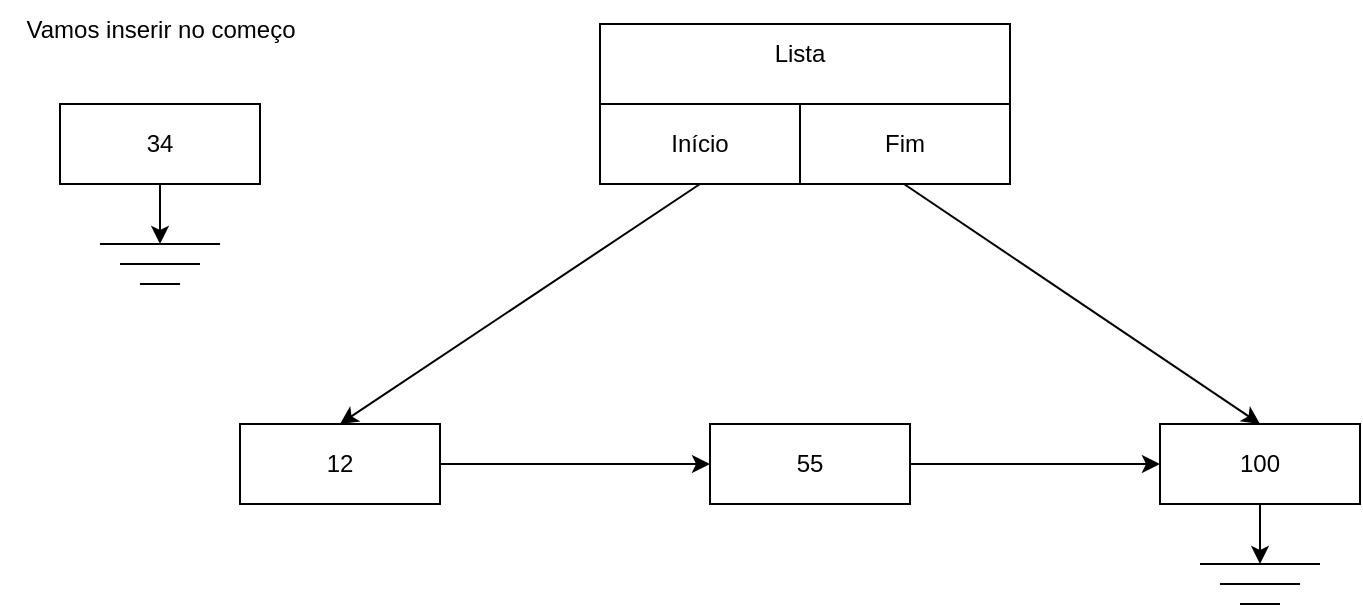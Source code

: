 <mxfile version="24.2.2" type="github" pages="11">
  <diagram name="1" id="YE1TAmApZvhlKCIu9yRy">
    <mxGraphModel dx="840" dy="511" grid="1" gridSize="10" guides="1" tooltips="1" connect="1" arrows="1" fold="1" page="1" pageScale="1" pageWidth="850" pageHeight="1100" math="0" shadow="0">
      <root>
        <mxCell id="0" />
        <mxCell id="1" parent="0" />
        <mxCell id="MP4qknM3CVN4eRaGPUhc-1" value="" style="rounded=0;whiteSpace=wrap;html=1;" parent="1" vertex="1">
          <mxGeometry x="320" y="40" width="205" height="80" as="geometry" />
        </mxCell>
        <mxCell id="MP4qknM3CVN4eRaGPUhc-2" value="Início" style="rounded=0;whiteSpace=wrap;html=1;" parent="1" vertex="1">
          <mxGeometry x="320" y="80" width="100" height="40" as="geometry" />
        </mxCell>
        <mxCell id="MP4qknM3CVN4eRaGPUhc-3" value="Fim" style="rounded=0;whiteSpace=wrap;html=1;" parent="1" vertex="1">
          <mxGeometry x="420" y="80" width="105" height="40" as="geometry" />
        </mxCell>
        <mxCell id="MP4qknM3CVN4eRaGPUhc-4" value="Lista" style="text;html=1;align=center;verticalAlign=middle;whiteSpace=wrap;rounded=0;" parent="1" vertex="1">
          <mxGeometry x="390" y="40" width="60" height="30" as="geometry" />
        </mxCell>
        <mxCell id="MP4qknM3CVN4eRaGPUhc-15" value="" style="endArrow=classic;html=1;rounded=0;exitX=0.5;exitY=1;exitDx=0;exitDy=0;entryX=0.5;entryY=0;entryDx=0;entryDy=0;" parent="1" source="MP4qknM3CVN4eRaGPUhc-2" edge="1" target="N3kNM2EfdltcJ7oVFj_H-1">
          <mxGeometry width="50" height="50" relative="1" as="geometry">
            <mxPoint x="400" y="260" as="sourcePoint" />
            <mxPoint x="370" y="160" as="targetPoint" />
          </mxGeometry>
        </mxCell>
        <mxCell id="MP4qknM3CVN4eRaGPUhc-17" value="" style="endArrow=classic;html=1;rounded=0;exitX=0.5;exitY=1;exitDx=0;exitDy=0;entryX=0.5;entryY=0;entryDx=0;entryDy=0;" parent="1" edge="1" target="N3kNM2EfdltcJ7oVFj_H-3">
          <mxGeometry width="50" height="50" relative="1" as="geometry">
            <mxPoint x="472" y="120" as="sourcePoint" />
            <mxPoint x="472" y="160" as="targetPoint" />
          </mxGeometry>
        </mxCell>
        <mxCell id="N3kNM2EfdltcJ7oVFj_H-4" style="edgeStyle=orthogonalEdgeStyle;rounded=0;orthogonalLoop=1;jettySize=auto;html=1;entryX=0;entryY=0.5;entryDx=0;entryDy=0;" edge="1" parent="1" source="N3kNM2EfdltcJ7oVFj_H-1" target="N3kNM2EfdltcJ7oVFj_H-2">
          <mxGeometry relative="1" as="geometry" />
        </mxCell>
        <mxCell id="N3kNM2EfdltcJ7oVFj_H-1" value="12" style="rounded=0;whiteSpace=wrap;html=1;" vertex="1" parent="1">
          <mxGeometry x="140" y="240" width="100" height="40" as="geometry" />
        </mxCell>
        <mxCell id="N3kNM2EfdltcJ7oVFj_H-5" style="edgeStyle=orthogonalEdgeStyle;rounded=0;orthogonalLoop=1;jettySize=auto;html=1;" edge="1" parent="1" source="N3kNM2EfdltcJ7oVFj_H-2" target="N3kNM2EfdltcJ7oVFj_H-3">
          <mxGeometry relative="1" as="geometry" />
        </mxCell>
        <mxCell id="N3kNM2EfdltcJ7oVFj_H-2" value="55" style="rounded=0;whiteSpace=wrap;html=1;" vertex="1" parent="1">
          <mxGeometry x="375" y="240" width="100" height="40" as="geometry" />
        </mxCell>
        <mxCell id="N3kNM2EfdltcJ7oVFj_H-3" value="100" style="rounded=0;whiteSpace=wrap;html=1;" vertex="1" parent="1">
          <mxGeometry x="600" y="240" width="100" height="40" as="geometry" />
        </mxCell>
        <mxCell id="N3kNM2EfdltcJ7oVFj_H-6" value="" style="group" vertex="1" connectable="0" parent="1">
          <mxGeometry x="620" y="310" width="60" height="20" as="geometry" />
        </mxCell>
        <mxCell id="N3kNM2EfdltcJ7oVFj_H-7" value="" style="endArrow=none;html=1;rounded=0;" edge="1" parent="N3kNM2EfdltcJ7oVFj_H-6">
          <mxGeometry width="50" height="50" relative="1" as="geometry">
            <mxPoint as="sourcePoint" />
            <mxPoint x="60" as="targetPoint" />
          </mxGeometry>
        </mxCell>
        <mxCell id="N3kNM2EfdltcJ7oVFj_H-8" value="" style="endArrow=none;html=1;rounded=0;" edge="1" parent="N3kNM2EfdltcJ7oVFj_H-6">
          <mxGeometry width="50" height="50" relative="1" as="geometry">
            <mxPoint x="10" y="10" as="sourcePoint" />
            <mxPoint x="50" y="10" as="targetPoint" />
          </mxGeometry>
        </mxCell>
        <mxCell id="N3kNM2EfdltcJ7oVFj_H-9" value="" style="endArrow=none;html=1;rounded=0;" edge="1" parent="N3kNM2EfdltcJ7oVFj_H-6">
          <mxGeometry width="50" height="50" relative="1" as="geometry">
            <mxPoint x="20" y="20" as="sourcePoint" />
            <mxPoint x="40" y="20" as="targetPoint" />
          </mxGeometry>
        </mxCell>
        <mxCell id="N3kNM2EfdltcJ7oVFj_H-10" value="" style="endArrow=classic;html=1;rounded=0;" edge="1" parent="1">
          <mxGeometry width="50" height="50" relative="1" as="geometry">
            <mxPoint x="650" y="280" as="sourcePoint" />
            <mxPoint x="650" y="310" as="targetPoint" />
          </mxGeometry>
        </mxCell>
        <mxCell id="N3kNM2EfdltcJ7oVFj_H-11" value="34" style="rounded=0;whiteSpace=wrap;html=1;" vertex="1" parent="1">
          <mxGeometry x="50" y="80" width="100" height="40" as="geometry" />
        </mxCell>
        <mxCell id="N3kNM2EfdltcJ7oVFj_H-12" value="Vamos inserir no começo" style="text;html=1;align=center;verticalAlign=middle;resizable=0;points=[];autosize=1;strokeColor=none;fillColor=none;" vertex="1" parent="1">
          <mxGeometry x="20" y="28" width="160" height="30" as="geometry" />
        </mxCell>
        <mxCell id="N3kNM2EfdltcJ7oVFj_H-13" value="" style="endArrow=classic;html=1;rounded=0;" edge="1" parent="1">
          <mxGeometry width="50" height="50" relative="1" as="geometry">
            <mxPoint x="100" y="120" as="sourcePoint" />
            <mxPoint x="100" y="150" as="targetPoint" />
          </mxGeometry>
        </mxCell>
        <mxCell id="N3kNM2EfdltcJ7oVFj_H-14" value="" style="group" vertex="1" connectable="0" parent="1">
          <mxGeometry x="70" y="150" width="60" height="20" as="geometry" />
        </mxCell>
        <mxCell id="N3kNM2EfdltcJ7oVFj_H-15" value="" style="endArrow=none;html=1;rounded=0;" edge="1" parent="N3kNM2EfdltcJ7oVFj_H-14">
          <mxGeometry width="50" height="50" relative="1" as="geometry">
            <mxPoint as="sourcePoint" />
            <mxPoint x="60" as="targetPoint" />
          </mxGeometry>
        </mxCell>
        <mxCell id="N3kNM2EfdltcJ7oVFj_H-16" value="" style="endArrow=none;html=1;rounded=0;" edge="1" parent="N3kNM2EfdltcJ7oVFj_H-14">
          <mxGeometry width="50" height="50" relative="1" as="geometry">
            <mxPoint x="10" y="10" as="sourcePoint" />
            <mxPoint x="50" y="10" as="targetPoint" />
          </mxGeometry>
        </mxCell>
        <mxCell id="N3kNM2EfdltcJ7oVFj_H-17" value="" style="endArrow=none;html=1;rounded=0;" edge="1" parent="N3kNM2EfdltcJ7oVFj_H-14">
          <mxGeometry width="50" height="50" relative="1" as="geometry">
            <mxPoint x="20" y="20" as="sourcePoint" />
            <mxPoint x="40" y="20" as="targetPoint" />
          </mxGeometry>
        </mxCell>
      </root>
    </mxGraphModel>
  </diagram>
  <diagram name="2" id="uDopMJoiU68wjy0OXyee">
    <mxGraphModel dx="1134" dy="690" grid="1" gridSize="10" guides="1" tooltips="1" connect="1" arrows="1" fold="1" page="1" pageScale="1" pageWidth="850" pageHeight="1100" math="0" shadow="0">
      <root>
        <mxCell id="9-qjq9bKN08A09mHVx9S-0" />
        <mxCell id="9-qjq9bKN08A09mHVx9S-1" parent="9-qjq9bKN08A09mHVx9S-0" />
        <mxCell id="9-qjq9bKN08A09mHVx9S-2" value="" style="rounded=0;whiteSpace=wrap;html=1;" vertex="1" parent="9-qjq9bKN08A09mHVx9S-1">
          <mxGeometry x="320" y="40" width="205" height="80" as="geometry" />
        </mxCell>
        <mxCell id="9-qjq9bKN08A09mHVx9S-3" value="Início" style="rounded=0;whiteSpace=wrap;html=1;" vertex="1" parent="9-qjq9bKN08A09mHVx9S-1">
          <mxGeometry x="320" y="80" width="100" height="40" as="geometry" />
        </mxCell>
        <mxCell id="9-qjq9bKN08A09mHVx9S-4" value="Fim" style="rounded=0;whiteSpace=wrap;html=1;" vertex="1" parent="9-qjq9bKN08A09mHVx9S-1">
          <mxGeometry x="420" y="80" width="105" height="40" as="geometry" />
        </mxCell>
        <mxCell id="9-qjq9bKN08A09mHVx9S-6" value="Lista" style="text;html=1;align=center;verticalAlign=middle;whiteSpace=wrap;rounded=0;" vertex="1" parent="9-qjq9bKN08A09mHVx9S-1">
          <mxGeometry x="390" y="40" width="60" height="30" as="geometry" />
        </mxCell>
        <mxCell id="9-qjq9bKN08A09mHVx9S-7" value="" style="endArrow=classic;html=1;rounded=0;exitX=0.5;exitY=1;exitDx=0;exitDy=0;entryX=0.5;entryY=0;entryDx=0;entryDy=0;" edge="1" parent="9-qjq9bKN08A09mHVx9S-1" source="9-qjq9bKN08A09mHVx9S-3" target="9-qjq9bKN08A09mHVx9S-10">
          <mxGeometry width="50" height="50" relative="1" as="geometry">
            <mxPoint x="400" y="260" as="sourcePoint" />
            <mxPoint x="370" y="160" as="targetPoint" />
          </mxGeometry>
        </mxCell>
        <mxCell id="9-qjq9bKN08A09mHVx9S-8" value="" style="endArrow=classic;html=1;rounded=0;exitX=0.5;exitY=1;exitDx=0;exitDy=0;entryX=0.5;entryY=0;entryDx=0;entryDy=0;" edge="1" parent="9-qjq9bKN08A09mHVx9S-1" target="9-qjq9bKN08A09mHVx9S-13">
          <mxGeometry width="50" height="50" relative="1" as="geometry">
            <mxPoint x="472" y="120" as="sourcePoint" />
            <mxPoint x="472" y="160" as="targetPoint" />
          </mxGeometry>
        </mxCell>
        <mxCell id="9-qjq9bKN08A09mHVx9S-9" style="edgeStyle=orthogonalEdgeStyle;rounded=0;orthogonalLoop=1;jettySize=auto;html=1;entryX=0;entryY=0.5;entryDx=0;entryDy=0;" edge="1" parent="9-qjq9bKN08A09mHVx9S-1" source="9-qjq9bKN08A09mHVx9S-10" target="9-qjq9bKN08A09mHVx9S-12">
          <mxGeometry relative="1" as="geometry" />
        </mxCell>
        <mxCell id="9-qjq9bKN08A09mHVx9S-10" value="12" style="rounded=0;whiteSpace=wrap;html=1;" vertex="1" parent="9-qjq9bKN08A09mHVx9S-1">
          <mxGeometry x="140" y="240" width="100" height="40" as="geometry" />
        </mxCell>
        <mxCell id="9-qjq9bKN08A09mHVx9S-11" style="edgeStyle=orthogonalEdgeStyle;rounded=0;orthogonalLoop=1;jettySize=auto;html=1;" edge="1" parent="9-qjq9bKN08A09mHVx9S-1" source="9-qjq9bKN08A09mHVx9S-12" target="9-qjq9bKN08A09mHVx9S-13">
          <mxGeometry relative="1" as="geometry" />
        </mxCell>
        <mxCell id="9-qjq9bKN08A09mHVx9S-12" value="55" style="rounded=0;whiteSpace=wrap;html=1;" vertex="1" parent="9-qjq9bKN08A09mHVx9S-1">
          <mxGeometry x="375" y="240" width="100" height="40" as="geometry" />
        </mxCell>
        <mxCell id="9-qjq9bKN08A09mHVx9S-13" value="100" style="rounded=0;whiteSpace=wrap;html=1;" vertex="1" parent="9-qjq9bKN08A09mHVx9S-1">
          <mxGeometry x="600" y="240" width="100" height="40" as="geometry" />
        </mxCell>
        <mxCell id="9-qjq9bKN08A09mHVx9S-14" value="" style="group" vertex="1" connectable="0" parent="9-qjq9bKN08A09mHVx9S-1">
          <mxGeometry x="620" y="310" width="60" height="20" as="geometry" />
        </mxCell>
        <mxCell id="9-qjq9bKN08A09mHVx9S-15" value="" style="endArrow=none;html=1;rounded=0;" edge="1" parent="9-qjq9bKN08A09mHVx9S-14">
          <mxGeometry width="50" height="50" relative="1" as="geometry">
            <mxPoint as="sourcePoint" />
            <mxPoint x="60" as="targetPoint" />
          </mxGeometry>
        </mxCell>
        <mxCell id="9-qjq9bKN08A09mHVx9S-16" value="" style="endArrow=none;html=1;rounded=0;" edge="1" parent="9-qjq9bKN08A09mHVx9S-14">
          <mxGeometry width="50" height="50" relative="1" as="geometry">
            <mxPoint x="10" y="10" as="sourcePoint" />
            <mxPoint x="50" y="10" as="targetPoint" />
          </mxGeometry>
        </mxCell>
        <mxCell id="9-qjq9bKN08A09mHVx9S-17" value="" style="endArrow=none;html=1;rounded=0;" edge="1" parent="9-qjq9bKN08A09mHVx9S-14">
          <mxGeometry width="50" height="50" relative="1" as="geometry">
            <mxPoint x="20" y="20" as="sourcePoint" />
            <mxPoint x="40" y="20" as="targetPoint" />
          </mxGeometry>
        </mxCell>
        <mxCell id="9-qjq9bKN08A09mHVx9S-18" value="" style="endArrow=classic;html=1;rounded=0;" edge="1" parent="9-qjq9bKN08A09mHVx9S-1">
          <mxGeometry width="50" height="50" relative="1" as="geometry">
            <mxPoint x="650" y="280" as="sourcePoint" />
            <mxPoint x="650" y="310" as="targetPoint" />
          </mxGeometry>
        </mxCell>
        <mxCell id="9-qjq9bKN08A09mHVx9S-19" value="34" style="rounded=0;whiteSpace=wrap;html=1;" vertex="1" parent="9-qjq9bKN08A09mHVx9S-1">
          <mxGeometry x="50" y="80" width="100" height="40" as="geometry" />
        </mxCell>
        <mxCell id="haPTUt2jr7QH_UKoqgrl-0" value="" style="group" vertex="1" connectable="0" parent="9-qjq9bKN08A09mHVx9S-1">
          <mxGeometry x="70" y="150" width="60" height="20" as="geometry" />
        </mxCell>
        <mxCell id="haPTUt2jr7QH_UKoqgrl-1" value="" style="endArrow=none;html=1;rounded=0;" edge="1" parent="haPTUt2jr7QH_UKoqgrl-0">
          <mxGeometry width="50" height="50" relative="1" as="geometry">
            <mxPoint as="sourcePoint" />
            <mxPoint x="60" as="targetPoint" />
          </mxGeometry>
        </mxCell>
        <mxCell id="haPTUt2jr7QH_UKoqgrl-2" value="" style="endArrow=none;html=1;rounded=0;" edge="1" parent="haPTUt2jr7QH_UKoqgrl-0">
          <mxGeometry width="50" height="50" relative="1" as="geometry">
            <mxPoint x="10" y="10" as="sourcePoint" />
            <mxPoint x="50" y="10" as="targetPoint" />
          </mxGeometry>
        </mxCell>
        <mxCell id="haPTUt2jr7QH_UKoqgrl-3" value="" style="endArrow=none;html=1;rounded=0;" edge="1" parent="haPTUt2jr7QH_UKoqgrl-0">
          <mxGeometry width="50" height="50" relative="1" as="geometry">
            <mxPoint x="20" y="20" as="sourcePoint" />
            <mxPoint x="40" y="20" as="targetPoint" />
          </mxGeometry>
        </mxCell>
        <mxCell id="haPTUt2jr7QH_UKoqgrl-4" value="" style="endArrow=classic;html=1;rounded=0;" edge="1" parent="9-qjq9bKN08A09mHVx9S-1">
          <mxGeometry width="50" height="50" relative="1" as="geometry">
            <mxPoint x="100" y="120" as="sourcePoint" />
            <mxPoint x="100" y="150" as="targetPoint" />
          </mxGeometry>
        </mxCell>
      </root>
    </mxGraphModel>
  </diagram>
  <diagram name="3" id="PrUOFmGtZVp85I4RhAww">
    <mxGraphModel dx="1134" dy="690" grid="1" gridSize="10" guides="1" tooltips="1" connect="1" arrows="1" fold="1" page="1" pageScale="1" pageWidth="850" pageHeight="1100" math="0" shadow="0">
      <root>
        <mxCell id="v8-7jSsjd6N45ZcnOBG0-0" />
        <mxCell id="v8-7jSsjd6N45ZcnOBG0-1" parent="v8-7jSsjd6N45ZcnOBG0-0" />
        <mxCell id="v8-7jSsjd6N45ZcnOBG0-2" value="" style="rounded=0;whiteSpace=wrap;html=1;" vertex="1" parent="v8-7jSsjd6N45ZcnOBG0-1">
          <mxGeometry x="320" y="40" width="205" height="80" as="geometry" />
        </mxCell>
        <mxCell id="v8-7jSsjd6N45ZcnOBG0-3" value="Início" style="rounded=0;whiteSpace=wrap;html=1;" vertex="1" parent="v8-7jSsjd6N45ZcnOBG0-1">
          <mxGeometry x="320" y="80" width="100" height="40" as="geometry" />
        </mxCell>
        <mxCell id="v8-7jSsjd6N45ZcnOBG0-4" value="Fim" style="rounded=0;whiteSpace=wrap;html=1;" vertex="1" parent="v8-7jSsjd6N45ZcnOBG0-1">
          <mxGeometry x="420" y="80" width="105" height="40" as="geometry" />
        </mxCell>
        <mxCell id="v8-7jSsjd6N45ZcnOBG0-5" value="Lista" style="text;html=1;align=center;verticalAlign=middle;whiteSpace=wrap;rounded=0;" vertex="1" parent="v8-7jSsjd6N45ZcnOBG0-1">
          <mxGeometry x="390" y="40" width="60" height="30" as="geometry" />
        </mxCell>
        <mxCell id="v8-7jSsjd6N45ZcnOBG0-6" value="" style="endArrow=classic;html=1;rounded=0;exitX=0.5;exitY=1;exitDx=0;exitDy=0;entryX=0.5;entryY=0;entryDx=0;entryDy=0;" edge="1" parent="v8-7jSsjd6N45ZcnOBG0-1" source="v8-7jSsjd6N45ZcnOBG0-3" target="v8-7jSsjd6N45ZcnOBG0-9">
          <mxGeometry width="50" height="50" relative="1" as="geometry">
            <mxPoint x="400" y="260" as="sourcePoint" />
            <mxPoint x="370" y="160" as="targetPoint" />
          </mxGeometry>
        </mxCell>
        <mxCell id="v8-7jSsjd6N45ZcnOBG0-7" value="" style="endArrow=classic;html=1;rounded=0;exitX=0.5;exitY=1;exitDx=0;exitDy=0;entryX=0.5;entryY=0;entryDx=0;entryDy=0;" edge="1" parent="v8-7jSsjd6N45ZcnOBG0-1" target="v8-7jSsjd6N45ZcnOBG0-12">
          <mxGeometry width="50" height="50" relative="1" as="geometry">
            <mxPoint x="472" y="120" as="sourcePoint" />
            <mxPoint x="472" y="160" as="targetPoint" />
          </mxGeometry>
        </mxCell>
        <mxCell id="v8-7jSsjd6N45ZcnOBG0-8" style="edgeStyle=orthogonalEdgeStyle;rounded=0;orthogonalLoop=1;jettySize=auto;html=1;entryX=0;entryY=0.5;entryDx=0;entryDy=0;" edge="1" parent="v8-7jSsjd6N45ZcnOBG0-1" source="v8-7jSsjd6N45ZcnOBG0-9" target="v8-7jSsjd6N45ZcnOBG0-11">
          <mxGeometry relative="1" as="geometry" />
        </mxCell>
        <mxCell id="v8-7jSsjd6N45ZcnOBG0-9" value="12" style="rounded=0;whiteSpace=wrap;html=1;" vertex="1" parent="v8-7jSsjd6N45ZcnOBG0-1">
          <mxGeometry x="140" y="240" width="100" height="40" as="geometry" />
        </mxCell>
        <mxCell id="v8-7jSsjd6N45ZcnOBG0-10" style="edgeStyle=orthogonalEdgeStyle;rounded=0;orthogonalLoop=1;jettySize=auto;html=1;" edge="1" parent="v8-7jSsjd6N45ZcnOBG0-1" source="v8-7jSsjd6N45ZcnOBG0-11" target="v8-7jSsjd6N45ZcnOBG0-12">
          <mxGeometry relative="1" as="geometry" />
        </mxCell>
        <mxCell id="v8-7jSsjd6N45ZcnOBG0-11" value="55" style="rounded=0;whiteSpace=wrap;html=1;" vertex="1" parent="v8-7jSsjd6N45ZcnOBG0-1">
          <mxGeometry x="375" y="240" width="100" height="40" as="geometry" />
        </mxCell>
        <mxCell id="v8-7jSsjd6N45ZcnOBG0-12" value="100" style="rounded=0;whiteSpace=wrap;html=1;" vertex="1" parent="v8-7jSsjd6N45ZcnOBG0-1">
          <mxGeometry x="600" y="240" width="100" height="40" as="geometry" />
        </mxCell>
        <mxCell id="v8-7jSsjd6N45ZcnOBG0-13" value="" style="group" vertex="1" connectable="0" parent="v8-7jSsjd6N45ZcnOBG0-1">
          <mxGeometry x="620" y="310" width="60" height="20" as="geometry" />
        </mxCell>
        <mxCell id="v8-7jSsjd6N45ZcnOBG0-14" value="" style="endArrow=none;html=1;rounded=0;" edge="1" parent="v8-7jSsjd6N45ZcnOBG0-13">
          <mxGeometry width="50" height="50" relative="1" as="geometry">
            <mxPoint as="sourcePoint" />
            <mxPoint x="60" as="targetPoint" />
          </mxGeometry>
        </mxCell>
        <mxCell id="v8-7jSsjd6N45ZcnOBG0-15" value="" style="endArrow=none;html=1;rounded=0;" edge="1" parent="v8-7jSsjd6N45ZcnOBG0-13">
          <mxGeometry width="50" height="50" relative="1" as="geometry">
            <mxPoint x="10" y="10" as="sourcePoint" />
            <mxPoint x="50" y="10" as="targetPoint" />
          </mxGeometry>
        </mxCell>
        <mxCell id="v8-7jSsjd6N45ZcnOBG0-16" value="" style="endArrow=none;html=1;rounded=0;" edge="1" parent="v8-7jSsjd6N45ZcnOBG0-13">
          <mxGeometry width="50" height="50" relative="1" as="geometry">
            <mxPoint x="20" y="20" as="sourcePoint" />
            <mxPoint x="40" y="20" as="targetPoint" />
          </mxGeometry>
        </mxCell>
        <mxCell id="v8-7jSsjd6N45ZcnOBG0-17" value="" style="endArrow=classic;html=1;rounded=0;" edge="1" parent="v8-7jSsjd6N45ZcnOBG0-1">
          <mxGeometry width="50" height="50" relative="1" as="geometry">
            <mxPoint x="650" y="280" as="sourcePoint" />
            <mxPoint x="650" y="310" as="targetPoint" />
          </mxGeometry>
        </mxCell>
        <mxCell id="v8-7jSsjd6N45ZcnOBG0-18" value="34" style="rounded=0;whiteSpace=wrap;html=1;" vertex="1" parent="v8-7jSsjd6N45ZcnOBG0-1">
          <mxGeometry x="50" y="80" width="100" height="40" as="geometry" />
        </mxCell>
        <mxCell id="v8-7jSsjd6N45ZcnOBG0-20" value="" style="endArrow=classic;html=1;rounded=0;entryX=0.11;entryY=-0.025;entryDx=0;entryDy=0;entryPerimeter=0;" edge="1" parent="v8-7jSsjd6N45ZcnOBG0-1" target="v8-7jSsjd6N45ZcnOBG0-9">
          <mxGeometry width="50" height="50" relative="1" as="geometry">
            <mxPoint x="100" y="120" as="sourcePoint" />
            <mxPoint x="100" y="150" as="targetPoint" />
          </mxGeometry>
        </mxCell>
      </root>
    </mxGraphModel>
  </diagram>
  <diagram name="4" id="LYlK-dypwlbPNqoWNOt5">
    <mxGraphModel dx="1134" dy="690" grid="1" gridSize="10" guides="1" tooltips="1" connect="1" arrows="1" fold="1" page="1" pageScale="1" pageWidth="850" pageHeight="1100" math="0" shadow="0">
      <root>
        <mxCell id="TY5tyLGt5hhfZ8R0ey3a-0" />
        <mxCell id="TY5tyLGt5hhfZ8R0ey3a-1" parent="TY5tyLGt5hhfZ8R0ey3a-0" />
        <mxCell id="TY5tyLGt5hhfZ8R0ey3a-2" value="" style="rounded=0;whiteSpace=wrap;html=1;" vertex="1" parent="TY5tyLGt5hhfZ8R0ey3a-1">
          <mxGeometry x="320" y="40" width="205" height="80" as="geometry" />
        </mxCell>
        <mxCell id="TY5tyLGt5hhfZ8R0ey3a-3" value="Início" style="rounded=0;whiteSpace=wrap;html=1;" vertex="1" parent="TY5tyLGt5hhfZ8R0ey3a-1">
          <mxGeometry x="320" y="80" width="100" height="40" as="geometry" />
        </mxCell>
        <mxCell id="TY5tyLGt5hhfZ8R0ey3a-4" value="Fim" style="rounded=0;whiteSpace=wrap;html=1;" vertex="1" parent="TY5tyLGt5hhfZ8R0ey3a-1">
          <mxGeometry x="420" y="80" width="105" height="40" as="geometry" />
        </mxCell>
        <mxCell id="TY5tyLGt5hhfZ8R0ey3a-5" value="Lista" style="text;html=1;align=center;verticalAlign=middle;whiteSpace=wrap;rounded=0;" vertex="1" parent="TY5tyLGt5hhfZ8R0ey3a-1">
          <mxGeometry x="390" y="40" width="60" height="30" as="geometry" />
        </mxCell>
        <mxCell id="TY5tyLGt5hhfZ8R0ey3a-6" value="" style="endArrow=classic;html=1;rounded=0;exitX=0;exitY=0.5;exitDx=0;exitDy=0;entryX=1;entryY=0.5;entryDx=0;entryDy=0;" edge="1" parent="TY5tyLGt5hhfZ8R0ey3a-1" source="TY5tyLGt5hhfZ8R0ey3a-3" target="TY5tyLGt5hhfZ8R0ey3a-18">
          <mxGeometry width="50" height="50" relative="1" as="geometry">
            <mxPoint x="400" y="260" as="sourcePoint" />
            <mxPoint x="370" y="160" as="targetPoint" />
          </mxGeometry>
        </mxCell>
        <mxCell id="TY5tyLGt5hhfZ8R0ey3a-7" value="" style="endArrow=classic;html=1;rounded=0;exitX=0.5;exitY=1;exitDx=0;exitDy=0;entryX=0.5;entryY=0;entryDx=0;entryDy=0;" edge="1" parent="TY5tyLGt5hhfZ8R0ey3a-1" target="TY5tyLGt5hhfZ8R0ey3a-12">
          <mxGeometry width="50" height="50" relative="1" as="geometry">
            <mxPoint x="472" y="120" as="sourcePoint" />
            <mxPoint x="472" y="160" as="targetPoint" />
          </mxGeometry>
        </mxCell>
        <mxCell id="TY5tyLGt5hhfZ8R0ey3a-8" style="edgeStyle=orthogonalEdgeStyle;rounded=0;orthogonalLoop=1;jettySize=auto;html=1;entryX=0;entryY=0.5;entryDx=0;entryDy=0;" edge="1" parent="TY5tyLGt5hhfZ8R0ey3a-1" source="TY5tyLGt5hhfZ8R0ey3a-9" target="TY5tyLGt5hhfZ8R0ey3a-11">
          <mxGeometry relative="1" as="geometry" />
        </mxCell>
        <mxCell id="TY5tyLGt5hhfZ8R0ey3a-9" value="12" style="rounded=0;whiteSpace=wrap;html=1;" vertex="1" parent="TY5tyLGt5hhfZ8R0ey3a-1">
          <mxGeometry x="140" y="240" width="100" height="40" as="geometry" />
        </mxCell>
        <mxCell id="TY5tyLGt5hhfZ8R0ey3a-10" style="edgeStyle=orthogonalEdgeStyle;rounded=0;orthogonalLoop=1;jettySize=auto;html=1;" edge="1" parent="TY5tyLGt5hhfZ8R0ey3a-1" source="TY5tyLGt5hhfZ8R0ey3a-11" target="TY5tyLGt5hhfZ8R0ey3a-12">
          <mxGeometry relative="1" as="geometry" />
        </mxCell>
        <mxCell id="TY5tyLGt5hhfZ8R0ey3a-11" value="55" style="rounded=0;whiteSpace=wrap;html=1;" vertex="1" parent="TY5tyLGt5hhfZ8R0ey3a-1">
          <mxGeometry x="375" y="240" width="100" height="40" as="geometry" />
        </mxCell>
        <mxCell id="TY5tyLGt5hhfZ8R0ey3a-12" value="100" style="rounded=0;whiteSpace=wrap;html=1;" vertex="1" parent="TY5tyLGt5hhfZ8R0ey3a-1">
          <mxGeometry x="600" y="240" width="100" height="40" as="geometry" />
        </mxCell>
        <mxCell id="TY5tyLGt5hhfZ8R0ey3a-13" value="" style="group" vertex="1" connectable="0" parent="TY5tyLGt5hhfZ8R0ey3a-1">
          <mxGeometry x="620" y="310" width="60" height="20" as="geometry" />
        </mxCell>
        <mxCell id="TY5tyLGt5hhfZ8R0ey3a-14" value="" style="endArrow=none;html=1;rounded=0;" edge="1" parent="TY5tyLGt5hhfZ8R0ey3a-13">
          <mxGeometry width="50" height="50" relative="1" as="geometry">
            <mxPoint as="sourcePoint" />
            <mxPoint x="60" as="targetPoint" />
          </mxGeometry>
        </mxCell>
        <mxCell id="TY5tyLGt5hhfZ8R0ey3a-15" value="" style="endArrow=none;html=1;rounded=0;" edge="1" parent="TY5tyLGt5hhfZ8R0ey3a-13">
          <mxGeometry width="50" height="50" relative="1" as="geometry">
            <mxPoint x="10" y="10" as="sourcePoint" />
            <mxPoint x="50" y="10" as="targetPoint" />
          </mxGeometry>
        </mxCell>
        <mxCell id="TY5tyLGt5hhfZ8R0ey3a-16" value="" style="endArrow=none;html=1;rounded=0;" edge="1" parent="TY5tyLGt5hhfZ8R0ey3a-13">
          <mxGeometry width="50" height="50" relative="1" as="geometry">
            <mxPoint x="20" y="20" as="sourcePoint" />
            <mxPoint x="40" y="20" as="targetPoint" />
          </mxGeometry>
        </mxCell>
        <mxCell id="TY5tyLGt5hhfZ8R0ey3a-17" value="" style="endArrow=classic;html=1;rounded=0;" edge="1" parent="TY5tyLGt5hhfZ8R0ey3a-1">
          <mxGeometry width="50" height="50" relative="1" as="geometry">
            <mxPoint x="650" y="280" as="sourcePoint" />
            <mxPoint x="650" y="310" as="targetPoint" />
          </mxGeometry>
        </mxCell>
        <mxCell id="TY5tyLGt5hhfZ8R0ey3a-18" value="34" style="rounded=0;whiteSpace=wrap;html=1;" vertex="1" parent="TY5tyLGt5hhfZ8R0ey3a-1">
          <mxGeometry x="50" y="80" width="100" height="40" as="geometry" />
        </mxCell>
        <mxCell id="TY5tyLGt5hhfZ8R0ey3a-20" value="" style="endArrow=classic;html=1;rounded=0;entryX=0.11;entryY=-0.025;entryDx=0;entryDy=0;entryPerimeter=0;" edge="1" parent="TY5tyLGt5hhfZ8R0ey3a-1" target="TY5tyLGt5hhfZ8R0ey3a-9">
          <mxGeometry width="50" height="50" relative="1" as="geometry">
            <mxPoint x="100" y="120" as="sourcePoint" />
            <mxPoint x="100" y="150" as="targetPoint" />
          </mxGeometry>
        </mxCell>
      </root>
    </mxGraphModel>
  </diagram>
  <diagram name="5" id="b23nsgcKexROPOE4fBPM">
    <mxGraphModel dx="1134" dy="690" grid="1" gridSize="10" guides="1" tooltips="1" connect="1" arrows="1" fold="1" page="1" pageScale="1" pageWidth="850" pageHeight="1100" math="0" shadow="0">
      <root>
        <mxCell id="CBVVz8vyM6AcuJFie_rD-0" />
        <mxCell id="CBVVz8vyM6AcuJFie_rD-1" parent="CBVVz8vyM6AcuJFie_rD-0" />
        <mxCell id="CBVVz8vyM6AcuJFie_rD-2" value="" style="rounded=0;whiteSpace=wrap;html=1;" vertex="1" parent="CBVVz8vyM6AcuJFie_rD-1">
          <mxGeometry x="320" y="40" width="205" height="80" as="geometry" />
        </mxCell>
        <mxCell id="CBVVz8vyM6AcuJFie_rD-3" value="Início" style="rounded=0;whiteSpace=wrap;html=1;" vertex="1" parent="CBVVz8vyM6AcuJFie_rD-1">
          <mxGeometry x="320" y="80" width="100" height="40" as="geometry" />
        </mxCell>
        <mxCell id="CBVVz8vyM6AcuJFie_rD-4" value="Fim" style="rounded=0;whiteSpace=wrap;html=1;" vertex="1" parent="CBVVz8vyM6AcuJFie_rD-1">
          <mxGeometry x="420" y="80" width="105" height="40" as="geometry" />
        </mxCell>
        <mxCell id="CBVVz8vyM6AcuJFie_rD-5" value="Lista" style="text;html=1;align=center;verticalAlign=middle;whiteSpace=wrap;rounded=0;" vertex="1" parent="CBVVz8vyM6AcuJFie_rD-1">
          <mxGeometry x="390" y="40" width="60" height="30" as="geometry" />
        </mxCell>
        <mxCell id="CBVVz8vyM6AcuJFie_rD-6" value="" style="endArrow=classic;html=1;rounded=0;exitX=0;exitY=0.5;exitDx=0;exitDy=0;entryX=1;entryY=0.5;entryDx=0;entryDy=0;" edge="1" parent="CBVVz8vyM6AcuJFie_rD-1" source="CBVVz8vyM6AcuJFie_rD-3" target="CBVVz8vyM6AcuJFie_rD-18">
          <mxGeometry width="50" height="50" relative="1" as="geometry">
            <mxPoint x="400" y="260" as="sourcePoint" />
            <mxPoint x="370" y="160" as="targetPoint" />
          </mxGeometry>
        </mxCell>
        <mxCell id="CBVVz8vyM6AcuJFie_rD-7" value="" style="endArrow=classic;html=1;rounded=0;exitX=0.5;exitY=1;exitDx=0;exitDy=0;entryX=0.5;entryY=0;entryDx=0;entryDy=0;" edge="1" parent="CBVVz8vyM6AcuJFie_rD-1" target="CBVVz8vyM6AcuJFie_rD-12">
          <mxGeometry width="50" height="50" relative="1" as="geometry">
            <mxPoint x="472" y="120" as="sourcePoint" />
            <mxPoint x="472" y="160" as="targetPoint" />
          </mxGeometry>
        </mxCell>
        <mxCell id="CBVVz8vyM6AcuJFie_rD-8" style="edgeStyle=orthogonalEdgeStyle;rounded=0;orthogonalLoop=1;jettySize=auto;html=1;entryX=0;entryY=0.5;entryDx=0;entryDy=0;" edge="1" parent="CBVVz8vyM6AcuJFie_rD-1" source="CBVVz8vyM6AcuJFie_rD-9" target="CBVVz8vyM6AcuJFie_rD-11">
          <mxGeometry relative="1" as="geometry" />
        </mxCell>
        <mxCell id="CBVVz8vyM6AcuJFie_rD-9" value="12" style="rounded=0;whiteSpace=wrap;html=1;" vertex="1" parent="CBVVz8vyM6AcuJFie_rD-1">
          <mxGeometry x="140" y="240" width="100" height="40" as="geometry" />
        </mxCell>
        <mxCell id="CBVVz8vyM6AcuJFie_rD-10" style="edgeStyle=orthogonalEdgeStyle;rounded=0;orthogonalLoop=1;jettySize=auto;html=1;" edge="1" parent="CBVVz8vyM6AcuJFie_rD-1" source="CBVVz8vyM6AcuJFie_rD-11" target="CBVVz8vyM6AcuJFie_rD-12">
          <mxGeometry relative="1" as="geometry" />
        </mxCell>
        <mxCell id="CBVVz8vyM6AcuJFie_rD-11" value="55" style="rounded=0;whiteSpace=wrap;html=1;" vertex="1" parent="CBVVz8vyM6AcuJFie_rD-1">
          <mxGeometry x="375" y="240" width="100" height="40" as="geometry" />
        </mxCell>
        <mxCell id="CBVVz8vyM6AcuJFie_rD-12" value="100" style="rounded=0;whiteSpace=wrap;html=1;" vertex="1" parent="CBVVz8vyM6AcuJFie_rD-1">
          <mxGeometry x="600" y="240" width="100" height="40" as="geometry" />
        </mxCell>
        <mxCell id="CBVVz8vyM6AcuJFie_rD-13" value="" style="group" vertex="1" connectable="0" parent="CBVVz8vyM6AcuJFie_rD-1">
          <mxGeometry x="620" y="310" width="60" height="20" as="geometry" />
        </mxCell>
        <mxCell id="CBVVz8vyM6AcuJFie_rD-14" value="" style="endArrow=none;html=1;rounded=0;" edge="1" parent="CBVVz8vyM6AcuJFie_rD-13">
          <mxGeometry width="50" height="50" relative="1" as="geometry">
            <mxPoint as="sourcePoint" />
            <mxPoint x="60" as="targetPoint" />
          </mxGeometry>
        </mxCell>
        <mxCell id="CBVVz8vyM6AcuJFie_rD-15" value="" style="endArrow=none;html=1;rounded=0;" edge="1" parent="CBVVz8vyM6AcuJFie_rD-13">
          <mxGeometry width="50" height="50" relative="1" as="geometry">
            <mxPoint x="10" y="10" as="sourcePoint" />
            <mxPoint x="50" y="10" as="targetPoint" />
          </mxGeometry>
        </mxCell>
        <mxCell id="CBVVz8vyM6AcuJFie_rD-16" value="" style="endArrow=none;html=1;rounded=0;" edge="1" parent="CBVVz8vyM6AcuJFie_rD-13">
          <mxGeometry width="50" height="50" relative="1" as="geometry">
            <mxPoint x="20" y="20" as="sourcePoint" />
            <mxPoint x="40" y="20" as="targetPoint" />
          </mxGeometry>
        </mxCell>
        <mxCell id="CBVVz8vyM6AcuJFie_rD-17" value="" style="endArrow=classic;html=1;rounded=0;" edge="1" parent="CBVVz8vyM6AcuJFie_rD-1">
          <mxGeometry width="50" height="50" relative="1" as="geometry">
            <mxPoint x="650" y="280" as="sourcePoint" />
            <mxPoint x="650" y="310" as="targetPoint" />
          </mxGeometry>
        </mxCell>
        <mxCell id="CBVVz8vyM6AcuJFie_rD-18" value="34" style="rounded=0;whiteSpace=wrap;html=1;" vertex="1" parent="CBVVz8vyM6AcuJFie_rD-1">
          <mxGeometry x="50" y="80" width="100" height="40" as="geometry" />
        </mxCell>
        <mxCell id="CBVVz8vyM6AcuJFie_rD-20" value="" style="endArrow=classic;html=1;rounded=0;entryX=0.11;entryY=-0.025;entryDx=0;entryDy=0;entryPerimeter=0;" edge="1" parent="CBVVz8vyM6AcuJFie_rD-1" target="CBVVz8vyM6AcuJFie_rD-9">
          <mxGeometry width="50" height="50" relative="1" as="geometry">
            <mxPoint x="100" y="120" as="sourcePoint" />
            <mxPoint x="100" y="150" as="targetPoint" />
          </mxGeometry>
        </mxCell>
        <mxCell id="TIoKNkDM2QxAS4DL3eRB-0" value="1" style="rounded=0;whiteSpace=wrap;html=1;" vertex="1" parent="CBVVz8vyM6AcuJFie_rD-1">
          <mxGeometry x="720" y="100" width="100" height="40" as="geometry" />
        </mxCell>
        <mxCell id="TIoKNkDM2QxAS4DL3eRB-1" value="" style="group" vertex="1" connectable="0" parent="CBVVz8vyM6AcuJFie_rD-1">
          <mxGeometry x="740" y="170" width="60" height="20" as="geometry" />
        </mxCell>
        <mxCell id="TIoKNkDM2QxAS4DL3eRB-2" value="" style="endArrow=none;html=1;rounded=0;" edge="1" parent="TIoKNkDM2QxAS4DL3eRB-1">
          <mxGeometry width="50" height="50" relative="1" as="geometry">
            <mxPoint as="sourcePoint" />
            <mxPoint x="60" as="targetPoint" />
          </mxGeometry>
        </mxCell>
        <mxCell id="TIoKNkDM2QxAS4DL3eRB-3" value="" style="endArrow=none;html=1;rounded=0;" edge="1" parent="TIoKNkDM2QxAS4DL3eRB-1">
          <mxGeometry width="50" height="50" relative="1" as="geometry">
            <mxPoint x="10" y="10" as="sourcePoint" />
            <mxPoint x="50" y="10" as="targetPoint" />
          </mxGeometry>
        </mxCell>
        <mxCell id="TIoKNkDM2QxAS4DL3eRB-4" value="" style="endArrow=none;html=1;rounded=0;" edge="1" parent="TIoKNkDM2QxAS4DL3eRB-1">
          <mxGeometry width="50" height="50" relative="1" as="geometry">
            <mxPoint x="20" y="20" as="sourcePoint" />
            <mxPoint x="40" y="20" as="targetPoint" />
          </mxGeometry>
        </mxCell>
        <mxCell id="TIoKNkDM2QxAS4DL3eRB-5" value="" style="endArrow=classic;html=1;rounded=0;" edge="1" parent="CBVVz8vyM6AcuJFie_rD-1">
          <mxGeometry width="50" height="50" relative="1" as="geometry">
            <mxPoint x="770" y="140" as="sourcePoint" />
            <mxPoint x="770" y="170" as="targetPoint" />
          </mxGeometry>
        </mxCell>
        <mxCell id="aLKuD_R9gJ0FlYiEb-5m-0" value="Inserir no fim" style="text;html=1;align=center;verticalAlign=middle;resizable=0;points=[];autosize=1;strokeColor=none;fillColor=none;" vertex="1" parent="CBVVz8vyM6AcuJFie_rD-1">
          <mxGeometry x="720" y="60" width="90" height="30" as="geometry" />
        </mxCell>
      </root>
    </mxGraphModel>
  </diagram>
  <diagram name="6" id="t_lhpx3qVgNZt8ka7Vgh">
    <mxGraphModel dx="1134" dy="690" grid="1" gridSize="10" guides="1" tooltips="1" connect="1" arrows="1" fold="1" page="1" pageScale="1" pageWidth="850" pageHeight="1100" math="0" shadow="0">
      <root>
        <mxCell id="AP0I8lBm5F-CL9YpkkhU-0" />
        <mxCell id="AP0I8lBm5F-CL9YpkkhU-1" parent="AP0I8lBm5F-CL9YpkkhU-0" />
        <mxCell id="AP0I8lBm5F-CL9YpkkhU-2" value="" style="rounded=0;whiteSpace=wrap;html=1;" vertex="1" parent="AP0I8lBm5F-CL9YpkkhU-1">
          <mxGeometry x="320" y="40" width="205" height="80" as="geometry" />
        </mxCell>
        <mxCell id="AP0I8lBm5F-CL9YpkkhU-3" value="Início" style="rounded=0;whiteSpace=wrap;html=1;" vertex="1" parent="AP0I8lBm5F-CL9YpkkhU-1">
          <mxGeometry x="320" y="80" width="100" height="40" as="geometry" />
        </mxCell>
        <mxCell id="AP0I8lBm5F-CL9YpkkhU-4" value="Fim" style="rounded=0;whiteSpace=wrap;html=1;" vertex="1" parent="AP0I8lBm5F-CL9YpkkhU-1">
          <mxGeometry x="420" y="80" width="105" height="40" as="geometry" />
        </mxCell>
        <mxCell id="AP0I8lBm5F-CL9YpkkhU-5" value="Lista" style="text;html=1;align=center;verticalAlign=middle;whiteSpace=wrap;rounded=0;" vertex="1" parent="AP0I8lBm5F-CL9YpkkhU-1">
          <mxGeometry x="390" y="40" width="60" height="30" as="geometry" />
        </mxCell>
        <mxCell id="AP0I8lBm5F-CL9YpkkhU-6" value="" style="endArrow=classic;html=1;rounded=0;exitX=0;exitY=0.5;exitDx=0;exitDy=0;entryX=1;entryY=0.5;entryDx=0;entryDy=0;" edge="1" parent="AP0I8lBm5F-CL9YpkkhU-1" source="AP0I8lBm5F-CL9YpkkhU-3" target="AP0I8lBm5F-CL9YpkkhU-18">
          <mxGeometry width="50" height="50" relative="1" as="geometry">
            <mxPoint x="400" y="260" as="sourcePoint" />
            <mxPoint x="370" y="160" as="targetPoint" />
          </mxGeometry>
        </mxCell>
        <mxCell id="AP0I8lBm5F-CL9YpkkhU-7" value="" style="endArrow=classic;html=1;rounded=0;exitX=0.5;exitY=1;exitDx=0;exitDy=0;entryX=0.5;entryY=0;entryDx=0;entryDy=0;" edge="1" parent="AP0I8lBm5F-CL9YpkkhU-1" target="AP0I8lBm5F-CL9YpkkhU-12">
          <mxGeometry width="50" height="50" relative="1" as="geometry">
            <mxPoint x="472" y="120" as="sourcePoint" />
            <mxPoint x="472" y="160" as="targetPoint" />
          </mxGeometry>
        </mxCell>
        <mxCell id="AP0I8lBm5F-CL9YpkkhU-8" style="edgeStyle=orthogonalEdgeStyle;rounded=0;orthogonalLoop=1;jettySize=auto;html=1;entryX=0;entryY=0.5;entryDx=0;entryDy=0;" edge="1" parent="AP0I8lBm5F-CL9YpkkhU-1" source="AP0I8lBm5F-CL9YpkkhU-9" target="AP0I8lBm5F-CL9YpkkhU-11">
          <mxGeometry relative="1" as="geometry" />
        </mxCell>
        <mxCell id="AP0I8lBm5F-CL9YpkkhU-9" value="12" style="rounded=0;whiteSpace=wrap;html=1;" vertex="1" parent="AP0I8lBm5F-CL9YpkkhU-1">
          <mxGeometry x="140" y="240" width="100" height="40" as="geometry" />
        </mxCell>
        <mxCell id="AP0I8lBm5F-CL9YpkkhU-10" style="edgeStyle=orthogonalEdgeStyle;rounded=0;orthogonalLoop=1;jettySize=auto;html=1;" edge="1" parent="AP0I8lBm5F-CL9YpkkhU-1" source="AP0I8lBm5F-CL9YpkkhU-11" target="AP0I8lBm5F-CL9YpkkhU-12">
          <mxGeometry relative="1" as="geometry" />
        </mxCell>
        <mxCell id="AP0I8lBm5F-CL9YpkkhU-11" value="55" style="rounded=0;whiteSpace=wrap;html=1;" vertex="1" parent="AP0I8lBm5F-CL9YpkkhU-1">
          <mxGeometry x="375" y="240" width="100" height="40" as="geometry" />
        </mxCell>
        <mxCell id="AP0I8lBm5F-CL9YpkkhU-12" value="100" style="rounded=0;whiteSpace=wrap;html=1;" vertex="1" parent="AP0I8lBm5F-CL9YpkkhU-1">
          <mxGeometry x="600" y="240" width="100" height="40" as="geometry" />
        </mxCell>
        <mxCell id="AP0I8lBm5F-CL9YpkkhU-17" value="" style="endArrow=classic;html=1;rounded=0;entryX=0.5;entryY=0;entryDx=0;entryDy=0;" edge="1" parent="AP0I8lBm5F-CL9YpkkhU-1" target="AP0I8lBm5F-CL9YpkkhU-21">
          <mxGeometry width="50" height="50" relative="1" as="geometry">
            <mxPoint x="650" y="280" as="sourcePoint" />
            <mxPoint x="650" y="310" as="targetPoint" />
          </mxGeometry>
        </mxCell>
        <mxCell id="AP0I8lBm5F-CL9YpkkhU-18" value="34" style="rounded=0;whiteSpace=wrap;html=1;" vertex="1" parent="AP0I8lBm5F-CL9YpkkhU-1">
          <mxGeometry x="50" y="80" width="100" height="40" as="geometry" />
        </mxCell>
        <mxCell id="AP0I8lBm5F-CL9YpkkhU-20" value="" style="endArrow=classic;html=1;rounded=0;entryX=0.11;entryY=-0.025;entryDx=0;entryDy=0;entryPerimeter=0;" edge="1" parent="AP0I8lBm5F-CL9YpkkhU-1" target="AP0I8lBm5F-CL9YpkkhU-9">
          <mxGeometry width="50" height="50" relative="1" as="geometry">
            <mxPoint x="100" y="120" as="sourcePoint" />
            <mxPoint x="100" y="150" as="targetPoint" />
          </mxGeometry>
        </mxCell>
        <mxCell id="AP0I8lBm5F-CL9YpkkhU-21" value="1" style="rounded=0;whiteSpace=wrap;html=1;" vertex="1" parent="AP0I8lBm5F-CL9YpkkhU-1">
          <mxGeometry x="600" y="370" width="100" height="40" as="geometry" />
        </mxCell>
        <mxCell id="AP0I8lBm5F-CL9YpkkhU-22" value="" style="group" vertex="1" connectable="0" parent="AP0I8lBm5F-CL9YpkkhU-1">
          <mxGeometry x="620" y="440" width="60" height="20" as="geometry" />
        </mxCell>
        <mxCell id="AP0I8lBm5F-CL9YpkkhU-23" value="" style="endArrow=none;html=1;rounded=0;" edge="1" parent="AP0I8lBm5F-CL9YpkkhU-22">
          <mxGeometry width="50" height="50" relative="1" as="geometry">
            <mxPoint as="sourcePoint" />
            <mxPoint x="60" as="targetPoint" />
          </mxGeometry>
        </mxCell>
        <mxCell id="AP0I8lBm5F-CL9YpkkhU-24" value="" style="endArrow=none;html=1;rounded=0;" edge="1" parent="AP0I8lBm5F-CL9YpkkhU-22">
          <mxGeometry width="50" height="50" relative="1" as="geometry">
            <mxPoint x="10" y="10" as="sourcePoint" />
            <mxPoint x="50" y="10" as="targetPoint" />
          </mxGeometry>
        </mxCell>
        <mxCell id="AP0I8lBm5F-CL9YpkkhU-25" value="" style="endArrow=none;html=1;rounded=0;" edge="1" parent="AP0I8lBm5F-CL9YpkkhU-22">
          <mxGeometry width="50" height="50" relative="1" as="geometry">
            <mxPoint x="20" y="20" as="sourcePoint" />
            <mxPoint x="40" y="20" as="targetPoint" />
          </mxGeometry>
        </mxCell>
        <mxCell id="AP0I8lBm5F-CL9YpkkhU-26" value="" style="endArrow=classic;html=1;rounded=0;" edge="1" parent="AP0I8lBm5F-CL9YpkkhU-1">
          <mxGeometry width="50" height="50" relative="1" as="geometry">
            <mxPoint x="650" y="410" as="sourcePoint" />
            <mxPoint x="650" y="440" as="targetPoint" />
          </mxGeometry>
        </mxCell>
      </root>
    </mxGraphModel>
  </diagram>
  <diagram name="7" id="T_RORoFa8l1JXya-K0nO">
    <mxGraphModel dx="1134" dy="690" grid="1" gridSize="10" guides="1" tooltips="1" connect="1" arrows="1" fold="1" page="1" pageScale="1" pageWidth="850" pageHeight="1100" math="0" shadow="0">
      <root>
        <mxCell id="XvXi_TPqxcxaKN3CRDzL-0" />
        <mxCell id="XvXi_TPqxcxaKN3CRDzL-1" parent="XvXi_TPqxcxaKN3CRDzL-0" />
        <mxCell id="XvXi_TPqxcxaKN3CRDzL-2" value="" style="rounded=0;whiteSpace=wrap;html=1;" vertex="1" parent="XvXi_TPqxcxaKN3CRDzL-1">
          <mxGeometry x="320" y="40" width="205" height="80" as="geometry" />
        </mxCell>
        <mxCell id="XvXi_TPqxcxaKN3CRDzL-3" value="Início" style="rounded=0;whiteSpace=wrap;html=1;" vertex="1" parent="XvXi_TPqxcxaKN3CRDzL-1">
          <mxGeometry x="320" y="80" width="100" height="40" as="geometry" />
        </mxCell>
        <mxCell id="XvXi_TPqxcxaKN3CRDzL-4" value="Fim" style="rounded=0;whiteSpace=wrap;html=1;" vertex="1" parent="XvXi_TPqxcxaKN3CRDzL-1">
          <mxGeometry x="420" y="80" width="105" height="40" as="geometry" />
        </mxCell>
        <mxCell id="XvXi_TPqxcxaKN3CRDzL-5" value="Lista" style="text;html=1;align=center;verticalAlign=middle;whiteSpace=wrap;rounded=0;" vertex="1" parent="XvXi_TPqxcxaKN3CRDzL-1">
          <mxGeometry x="390" y="40" width="60" height="30" as="geometry" />
        </mxCell>
        <mxCell id="XvXi_TPqxcxaKN3CRDzL-6" value="" style="endArrow=classic;html=1;rounded=0;exitX=0;exitY=0.5;exitDx=0;exitDy=0;entryX=1;entryY=0.5;entryDx=0;entryDy=0;" edge="1" parent="XvXi_TPqxcxaKN3CRDzL-1" source="XvXi_TPqxcxaKN3CRDzL-3" target="XvXi_TPqxcxaKN3CRDzL-14">
          <mxGeometry width="50" height="50" relative="1" as="geometry">
            <mxPoint x="400" y="260" as="sourcePoint" />
            <mxPoint x="370" y="160" as="targetPoint" />
          </mxGeometry>
        </mxCell>
        <mxCell id="XvXi_TPqxcxaKN3CRDzL-7" value="" style="endArrow=classic;html=1;rounded=0;exitX=0.5;exitY=1;exitDx=0;exitDy=0;entryX=0.5;entryY=0;entryDx=0;entryDy=0;" edge="1" parent="XvXi_TPqxcxaKN3CRDzL-1" target="XvXi_TPqxcxaKN3CRDzL-16">
          <mxGeometry width="50" height="50" relative="1" as="geometry">
            <mxPoint x="472" y="120" as="sourcePoint" />
            <mxPoint x="472" y="160" as="targetPoint" />
          </mxGeometry>
        </mxCell>
        <mxCell id="XvXi_TPqxcxaKN3CRDzL-8" style="edgeStyle=orthogonalEdgeStyle;rounded=0;orthogonalLoop=1;jettySize=auto;html=1;entryX=0;entryY=0.5;entryDx=0;entryDy=0;" edge="1" parent="XvXi_TPqxcxaKN3CRDzL-1" source="XvXi_TPqxcxaKN3CRDzL-9" target="XvXi_TPqxcxaKN3CRDzL-11">
          <mxGeometry relative="1" as="geometry" />
        </mxCell>
        <mxCell id="XvXi_TPqxcxaKN3CRDzL-9" value="12" style="rounded=0;whiteSpace=wrap;html=1;" vertex="1" parent="XvXi_TPqxcxaKN3CRDzL-1">
          <mxGeometry x="140" y="240" width="100" height="40" as="geometry" />
        </mxCell>
        <mxCell id="XvXi_TPqxcxaKN3CRDzL-10" style="edgeStyle=orthogonalEdgeStyle;rounded=0;orthogonalLoop=1;jettySize=auto;html=1;" edge="1" parent="XvXi_TPqxcxaKN3CRDzL-1" source="XvXi_TPqxcxaKN3CRDzL-11" target="XvXi_TPqxcxaKN3CRDzL-12">
          <mxGeometry relative="1" as="geometry" />
        </mxCell>
        <mxCell id="XvXi_TPqxcxaKN3CRDzL-11" value="55" style="rounded=0;whiteSpace=wrap;html=1;" vertex="1" parent="XvXi_TPqxcxaKN3CRDzL-1">
          <mxGeometry x="310" y="240" width="100" height="40" as="geometry" />
        </mxCell>
        <mxCell id="XvXi_TPqxcxaKN3CRDzL-12" value="100" style="rounded=0;whiteSpace=wrap;html=1;" vertex="1" parent="XvXi_TPqxcxaKN3CRDzL-1">
          <mxGeometry x="480" y="240" width="100" height="40" as="geometry" />
        </mxCell>
        <mxCell id="XvXi_TPqxcxaKN3CRDzL-13" value="" style="endArrow=classic;html=1;rounded=0;entryX=0;entryY=0.5;entryDx=0;entryDy=0;exitX=1;exitY=0.5;exitDx=0;exitDy=0;" edge="1" parent="XvXi_TPqxcxaKN3CRDzL-1" target="XvXi_TPqxcxaKN3CRDzL-16" source="XvXi_TPqxcxaKN3CRDzL-12">
          <mxGeometry width="50" height="50" relative="1" as="geometry">
            <mxPoint x="650" y="280" as="sourcePoint" />
            <mxPoint x="650" y="310" as="targetPoint" />
          </mxGeometry>
        </mxCell>
        <mxCell id="XvXi_TPqxcxaKN3CRDzL-14" value="34" style="rounded=0;whiteSpace=wrap;html=1;" vertex="1" parent="XvXi_TPqxcxaKN3CRDzL-1">
          <mxGeometry x="50" y="80" width="100" height="40" as="geometry" />
        </mxCell>
        <mxCell id="XvXi_TPqxcxaKN3CRDzL-15" value="" style="endArrow=classic;html=1;rounded=0;entryX=0.11;entryY=-0.025;entryDx=0;entryDy=0;entryPerimeter=0;" edge="1" parent="XvXi_TPqxcxaKN3CRDzL-1" target="XvXi_TPqxcxaKN3CRDzL-9">
          <mxGeometry width="50" height="50" relative="1" as="geometry">
            <mxPoint x="100" y="120" as="sourcePoint" />
            <mxPoint x="100" y="150" as="targetPoint" />
          </mxGeometry>
        </mxCell>
        <mxCell id="XvXi_TPqxcxaKN3CRDzL-16" value="1" style="rounded=0;whiteSpace=wrap;html=1;" vertex="1" parent="XvXi_TPqxcxaKN3CRDzL-1">
          <mxGeometry x="670" y="240" width="100" height="40" as="geometry" />
        </mxCell>
        <mxCell id="XvXi_TPqxcxaKN3CRDzL-17" value="" style="group" vertex="1" connectable="0" parent="XvXi_TPqxcxaKN3CRDzL-1">
          <mxGeometry x="690" y="310" width="60" height="20" as="geometry" />
        </mxCell>
        <mxCell id="XvXi_TPqxcxaKN3CRDzL-18" value="" style="endArrow=none;html=1;rounded=0;" edge="1" parent="XvXi_TPqxcxaKN3CRDzL-17">
          <mxGeometry width="50" height="50" relative="1" as="geometry">
            <mxPoint as="sourcePoint" />
            <mxPoint x="60" as="targetPoint" />
          </mxGeometry>
        </mxCell>
        <mxCell id="XvXi_TPqxcxaKN3CRDzL-19" value="" style="endArrow=none;html=1;rounded=0;" edge="1" parent="XvXi_TPqxcxaKN3CRDzL-17">
          <mxGeometry width="50" height="50" relative="1" as="geometry">
            <mxPoint x="10" y="10" as="sourcePoint" />
            <mxPoint x="50" y="10" as="targetPoint" />
          </mxGeometry>
        </mxCell>
        <mxCell id="XvXi_TPqxcxaKN3CRDzL-20" value="" style="endArrow=none;html=1;rounded=0;" edge="1" parent="XvXi_TPqxcxaKN3CRDzL-17">
          <mxGeometry width="50" height="50" relative="1" as="geometry">
            <mxPoint x="20" y="20" as="sourcePoint" />
            <mxPoint x="40" y="20" as="targetPoint" />
          </mxGeometry>
        </mxCell>
        <mxCell id="XvXi_TPqxcxaKN3CRDzL-21" value="" style="endArrow=classic;html=1;rounded=0;" edge="1" parent="XvXi_TPqxcxaKN3CRDzL-1">
          <mxGeometry width="50" height="50" relative="1" as="geometry">
            <mxPoint x="720" y="280" as="sourcePoint" />
            <mxPoint x="720" y="310" as="targetPoint" />
          </mxGeometry>
        </mxCell>
      </root>
    </mxGraphModel>
  </diagram>
  <diagram name="8" id="uBM1g6s7TxxbPJmVMXDM">
    <mxGraphModel dx="1134" dy="690" grid="1" gridSize="10" guides="1" tooltips="1" connect="1" arrows="1" fold="1" page="1" pageScale="1" pageWidth="850" pageHeight="1100" math="0" shadow="0">
      <root>
        <mxCell id="hn2i0tL67XlhivFN3v2P-0" />
        <mxCell id="hn2i0tL67XlhivFN3v2P-1" parent="hn2i0tL67XlhivFN3v2P-0" />
        <mxCell id="hn2i0tL67XlhivFN3v2P-2" value="" style="rounded=0;whiteSpace=wrap;html=1;" vertex="1" parent="hn2i0tL67XlhivFN3v2P-1">
          <mxGeometry x="320" y="40" width="205" height="80" as="geometry" />
        </mxCell>
        <mxCell id="hn2i0tL67XlhivFN3v2P-3" value="Início" style="rounded=0;whiteSpace=wrap;html=1;" vertex="1" parent="hn2i0tL67XlhivFN3v2P-1">
          <mxGeometry x="320" y="80" width="100" height="40" as="geometry" />
        </mxCell>
        <mxCell id="hn2i0tL67XlhivFN3v2P-4" value="Fim" style="rounded=0;whiteSpace=wrap;html=1;" vertex="1" parent="hn2i0tL67XlhivFN3v2P-1">
          <mxGeometry x="420" y="80" width="105" height="40" as="geometry" />
        </mxCell>
        <mxCell id="hn2i0tL67XlhivFN3v2P-5" value="Lista" style="text;html=1;align=center;verticalAlign=middle;whiteSpace=wrap;rounded=0;" vertex="1" parent="hn2i0tL67XlhivFN3v2P-1">
          <mxGeometry x="390" y="40" width="60" height="30" as="geometry" />
        </mxCell>
        <mxCell id="hn2i0tL67XlhivFN3v2P-6" value="" style="endArrow=classic;html=1;rounded=0;exitX=0;exitY=0.5;exitDx=0;exitDy=0;entryX=1;entryY=0.5;entryDx=0;entryDy=0;" edge="1" parent="hn2i0tL67XlhivFN3v2P-1" source="hn2i0tL67XlhivFN3v2P-3" target="hn2i0tL67XlhivFN3v2P-14">
          <mxGeometry width="50" height="50" relative="1" as="geometry">
            <mxPoint x="400" y="260" as="sourcePoint" />
            <mxPoint x="370" y="160" as="targetPoint" />
          </mxGeometry>
        </mxCell>
        <mxCell id="hn2i0tL67XlhivFN3v2P-7" value="" style="endArrow=classic;html=1;rounded=0;exitX=0.5;exitY=1;exitDx=0;exitDy=0;entryX=0.5;entryY=0;entryDx=0;entryDy=0;" edge="1" parent="hn2i0tL67XlhivFN3v2P-1" target="hn2i0tL67XlhivFN3v2P-16">
          <mxGeometry width="50" height="50" relative="1" as="geometry">
            <mxPoint x="472" y="120" as="sourcePoint" />
            <mxPoint x="472" y="160" as="targetPoint" />
          </mxGeometry>
        </mxCell>
        <mxCell id="hn2i0tL67XlhivFN3v2P-8" style="edgeStyle=orthogonalEdgeStyle;rounded=0;orthogonalLoop=1;jettySize=auto;html=1;entryX=0;entryY=0.5;entryDx=0;entryDy=0;" edge="1" parent="hn2i0tL67XlhivFN3v2P-1" source="hn2i0tL67XlhivFN3v2P-9" target="hn2i0tL67XlhivFN3v2P-11">
          <mxGeometry relative="1" as="geometry" />
        </mxCell>
        <mxCell id="hn2i0tL67XlhivFN3v2P-9" value="12" style="rounded=0;whiteSpace=wrap;html=1;" vertex="1" parent="hn2i0tL67XlhivFN3v2P-1">
          <mxGeometry x="140" y="240" width="100" height="40" as="geometry" />
        </mxCell>
        <mxCell id="hn2i0tL67XlhivFN3v2P-10" style="edgeStyle=orthogonalEdgeStyle;rounded=0;orthogonalLoop=1;jettySize=auto;html=1;" edge="1" parent="hn2i0tL67XlhivFN3v2P-1" source="hn2i0tL67XlhivFN3v2P-11" target="hn2i0tL67XlhivFN3v2P-12">
          <mxGeometry relative="1" as="geometry" />
        </mxCell>
        <mxCell id="hn2i0tL67XlhivFN3v2P-11" value="55" style="rounded=0;whiteSpace=wrap;html=1;" vertex="1" parent="hn2i0tL67XlhivFN3v2P-1">
          <mxGeometry x="310" y="240" width="100" height="40" as="geometry" />
        </mxCell>
        <mxCell id="hn2i0tL67XlhivFN3v2P-12" value="100" style="rounded=0;whiteSpace=wrap;html=1;" vertex="1" parent="hn2i0tL67XlhivFN3v2P-1">
          <mxGeometry x="480" y="240" width="100" height="40" as="geometry" />
        </mxCell>
        <mxCell id="hn2i0tL67XlhivFN3v2P-13" value="" style="endArrow=classic;html=1;rounded=0;entryX=0;entryY=0.5;entryDx=0;entryDy=0;exitX=1;exitY=0.5;exitDx=0;exitDy=0;" edge="1" parent="hn2i0tL67XlhivFN3v2P-1" source="hn2i0tL67XlhivFN3v2P-12" target="hn2i0tL67XlhivFN3v2P-16">
          <mxGeometry width="50" height="50" relative="1" as="geometry">
            <mxPoint x="650" y="280" as="sourcePoint" />
            <mxPoint x="650" y="310" as="targetPoint" />
          </mxGeometry>
        </mxCell>
        <mxCell id="hn2i0tL67XlhivFN3v2P-14" value="34" style="rounded=0;whiteSpace=wrap;html=1;" vertex="1" parent="hn2i0tL67XlhivFN3v2P-1">
          <mxGeometry x="50" y="80" width="100" height="40" as="geometry" />
        </mxCell>
        <mxCell id="hn2i0tL67XlhivFN3v2P-15" value="" style="endArrow=classic;html=1;rounded=0;entryX=0.11;entryY=-0.025;entryDx=0;entryDy=0;entryPerimeter=0;" edge="1" parent="hn2i0tL67XlhivFN3v2P-1" target="hn2i0tL67XlhivFN3v2P-9">
          <mxGeometry width="50" height="50" relative="1" as="geometry">
            <mxPoint x="100" y="120" as="sourcePoint" />
            <mxPoint x="100" y="150" as="targetPoint" />
          </mxGeometry>
        </mxCell>
        <mxCell id="hn2i0tL67XlhivFN3v2P-16" value="1" style="rounded=0;whiteSpace=wrap;html=1;" vertex="1" parent="hn2i0tL67XlhivFN3v2P-1">
          <mxGeometry x="670" y="240" width="100" height="40" as="geometry" />
        </mxCell>
        <mxCell id="hn2i0tL67XlhivFN3v2P-17" value="" style="group" vertex="1" connectable="0" parent="hn2i0tL67XlhivFN3v2P-1">
          <mxGeometry x="690" y="310" width="60" height="20" as="geometry" />
        </mxCell>
        <mxCell id="hn2i0tL67XlhivFN3v2P-18" value="" style="endArrow=none;html=1;rounded=0;" edge="1" parent="hn2i0tL67XlhivFN3v2P-17">
          <mxGeometry width="50" height="50" relative="1" as="geometry">
            <mxPoint as="sourcePoint" />
            <mxPoint x="60" as="targetPoint" />
          </mxGeometry>
        </mxCell>
        <mxCell id="hn2i0tL67XlhivFN3v2P-19" value="" style="endArrow=none;html=1;rounded=0;" edge="1" parent="hn2i0tL67XlhivFN3v2P-17">
          <mxGeometry width="50" height="50" relative="1" as="geometry">
            <mxPoint x="10" y="10" as="sourcePoint" />
            <mxPoint x="50" y="10" as="targetPoint" />
          </mxGeometry>
        </mxCell>
        <mxCell id="hn2i0tL67XlhivFN3v2P-20" value="" style="endArrow=none;html=1;rounded=0;" edge="1" parent="hn2i0tL67XlhivFN3v2P-17">
          <mxGeometry width="50" height="50" relative="1" as="geometry">
            <mxPoint x="20" y="20" as="sourcePoint" />
            <mxPoint x="40" y="20" as="targetPoint" />
          </mxGeometry>
        </mxCell>
        <mxCell id="hn2i0tL67XlhivFN3v2P-21" value="" style="endArrow=classic;html=1;rounded=0;" edge="1" parent="hn2i0tL67XlhivFN3v2P-1">
          <mxGeometry width="50" height="50" relative="1" as="geometry">
            <mxPoint x="720" y="280" as="sourcePoint" />
            <mxPoint x="720" y="310" as="targetPoint" />
          </mxGeometry>
        </mxCell>
        <mxCell id="tEKPYkLJQQ59N5qBQdxj-0" value="324" style="rounded=0;whiteSpace=wrap;html=1;" vertex="1" parent="hn2i0tL67XlhivFN3v2P-1">
          <mxGeometry x="670" y="35" width="100" height="40" as="geometry" />
        </mxCell>
        <mxCell id="tEKPYkLJQQ59N5qBQdxj-1" value="" style="group" vertex="1" connectable="0" parent="hn2i0tL67XlhivFN3v2P-1">
          <mxGeometry x="690" y="110" width="60" height="20" as="geometry" />
        </mxCell>
        <mxCell id="tEKPYkLJQQ59N5qBQdxj-2" value="" style="endArrow=none;html=1;rounded=0;" edge="1" parent="tEKPYkLJQQ59N5qBQdxj-1">
          <mxGeometry width="50" height="50" relative="1" as="geometry">
            <mxPoint as="sourcePoint" />
            <mxPoint x="60" as="targetPoint" />
          </mxGeometry>
        </mxCell>
        <mxCell id="tEKPYkLJQQ59N5qBQdxj-3" value="" style="endArrow=none;html=1;rounded=0;" edge="1" parent="tEKPYkLJQQ59N5qBQdxj-1">
          <mxGeometry width="50" height="50" relative="1" as="geometry">
            <mxPoint x="10" y="10" as="sourcePoint" />
            <mxPoint x="50" y="10" as="targetPoint" />
          </mxGeometry>
        </mxCell>
        <mxCell id="tEKPYkLJQQ59N5qBQdxj-4" value="" style="endArrow=none;html=1;rounded=0;" edge="1" parent="tEKPYkLJQQ59N5qBQdxj-1">
          <mxGeometry width="50" height="50" relative="1" as="geometry">
            <mxPoint x="20" y="20" as="sourcePoint" />
            <mxPoint x="40" y="20" as="targetPoint" />
          </mxGeometry>
        </mxCell>
        <mxCell id="tEKPYkLJQQ59N5qBQdxj-5" value="" style="endArrow=classic;html=1;rounded=0;" edge="1" parent="hn2i0tL67XlhivFN3v2P-1">
          <mxGeometry width="50" height="50" relative="1" as="geometry">
            <mxPoint x="720" y="80" as="sourcePoint" />
            <mxPoint x="720" y="110" as="targetPoint" />
          </mxGeometry>
        </mxCell>
        <mxCell id="pWSpATwWOKyP8RYR-MkJ-0" value="Inserir na posição" style="text;html=1;align=center;verticalAlign=middle;resizable=0;points=[];autosize=1;strokeColor=none;fillColor=none;" vertex="1" parent="hn2i0tL67XlhivFN3v2P-1">
          <mxGeometry x="660" width="120" height="30" as="geometry" />
        </mxCell>
      </root>
    </mxGraphModel>
  </diagram>
  <diagram name="9" id="3QtwTKQwpNCxAhrQ6kuZ">
    <mxGraphModel dx="1134" dy="690" grid="1" gridSize="10" guides="1" tooltips="1" connect="1" arrows="1" fold="1" page="1" pageScale="1" pageWidth="850" pageHeight="1100" math="0" shadow="0">
      <root>
        <mxCell id="qoGqqS2xH7TkXtHpmUU5-0" />
        <mxCell id="qoGqqS2xH7TkXtHpmUU5-1" parent="qoGqqS2xH7TkXtHpmUU5-0" />
        <mxCell id="qoGqqS2xH7TkXtHpmUU5-2" value="" style="rounded=0;whiteSpace=wrap;html=1;" vertex="1" parent="qoGqqS2xH7TkXtHpmUU5-1">
          <mxGeometry x="320" y="40" width="205" height="80" as="geometry" />
        </mxCell>
        <mxCell id="qoGqqS2xH7TkXtHpmUU5-3" value="Início" style="rounded=0;whiteSpace=wrap;html=1;" vertex="1" parent="qoGqqS2xH7TkXtHpmUU5-1">
          <mxGeometry x="320" y="80" width="100" height="40" as="geometry" />
        </mxCell>
        <mxCell id="qoGqqS2xH7TkXtHpmUU5-4" value="Fim" style="rounded=0;whiteSpace=wrap;html=1;" vertex="1" parent="qoGqqS2xH7TkXtHpmUU5-1">
          <mxGeometry x="420" y="80" width="105" height="40" as="geometry" />
        </mxCell>
        <mxCell id="qoGqqS2xH7TkXtHpmUU5-5" value="Lista" style="text;html=1;align=center;verticalAlign=middle;whiteSpace=wrap;rounded=0;" vertex="1" parent="qoGqqS2xH7TkXtHpmUU5-1">
          <mxGeometry x="390" y="40" width="60" height="30" as="geometry" />
        </mxCell>
        <mxCell id="qoGqqS2xH7TkXtHpmUU5-6" value="" style="endArrow=classic;html=1;rounded=0;exitX=0;exitY=0.5;exitDx=0;exitDy=0;entryX=1;entryY=0.5;entryDx=0;entryDy=0;" edge="1" parent="qoGqqS2xH7TkXtHpmUU5-1" source="qoGqqS2xH7TkXtHpmUU5-3" target="qoGqqS2xH7TkXtHpmUU5-14">
          <mxGeometry width="50" height="50" relative="1" as="geometry">
            <mxPoint x="400" y="260" as="sourcePoint" />
            <mxPoint x="370" y="160" as="targetPoint" />
          </mxGeometry>
        </mxCell>
        <mxCell id="qoGqqS2xH7TkXtHpmUU5-7" value="" style="endArrow=classic;html=1;rounded=0;exitX=0.5;exitY=1;exitDx=0;exitDy=0;entryX=0.5;entryY=0;entryDx=0;entryDy=0;" edge="1" parent="qoGqqS2xH7TkXtHpmUU5-1" target="qoGqqS2xH7TkXtHpmUU5-16">
          <mxGeometry width="50" height="50" relative="1" as="geometry">
            <mxPoint x="472" y="120" as="sourcePoint" />
            <mxPoint x="472" y="160" as="targetPoint" />
          </mxGeometry>
        </mxCell>
        <mxCell id="qoGqqS2xH7TkXtHpmUU5-8" style="edgeStyle=orthogonalEdgeStyle;rounded=0;orthogonalLoop=1;jettySize=auto;html=1;entryX=0;entryY=0.5;entryDx=0;entryDy=0;" edge="1" parent="qoGqqS2xH7TkXtHpmUU5-1" source="qoGqqS2xH7TkXtHpmUU5-9" target="qoGqqS2xH7TkXtHpmUU5-11">
          <mxGeometry relative="1" as="geometry" />
        </mxCell>
        <mxCell id="qoGqqS2xH7TkXtHpmUU5-9" value="12" style="rounded=0;whiteSpace=wrap;html=1;" vertex="1" parent="qoGqqS2xH7TkXtHpmUU5-1">
          <mxGeometry x="140" y="240" width="100" height="40" as="geometry" />
        </mxCell>
        <mxCell id="qoGqqS2xH7TkXtHpmUU5-10" style="edgeStyle=orthogonalEdgeStyle;rounded=0;orthogonalLoop=1;jettySize=auto;html=1;" edge="1" parent="qoGqqS2xH7TkXtHpmUU5-1" source="qoGqqS2xH7TkXtHpmUU5-11" target="qoGqqS2xH7TkXtHpmUU5-12">
          <mxGeometry relative="1" as="geometry" />
        </mxCell>
        <mxCell id="qoGqqS2xH7TkXtHpmUU5-11" value="55" style="rounded=0;whiteSpace=wrap;html=1;" vertex="1" parent="qoGqqS2xH7TkXtHpmUU5-1">
          <mxGeometry x="310" y="240" width="100" height="40" as="geometry" />
        </mxCell>
        <mxCell id="qoGqqS2xH7TkXtHpmUU5-12" value="100" style="rounded=0;whiteSpace=wrap;html=1;" vertex="1" parent="qoGqqS2xH7TkXtHpmUU5-1">
          <mxGeometry x="480" y="240" width="100" height="40" as="geometry" />
        </mxCell>
        <mxCell id="qoGqqS2xH7TkXtHpmUU5-13" value="" style="endArrow=classic;html=1;rounded=0;entryX=0;entryY=0.5;entryDx=0;entryDy=0;exitX=1;exitY=0.5;exitDx=0;exitDy=0;" edge="1" parent="qoGqqS2xH7TkXtHpmUU5-1" source="qoGqqS2xH7TkXtHpmUU5-12" target="qoGqqS2xH7TkXtHpmUU5-16">
          <mxGeometry width="50" height="50" relative="1" as="geometry">
            <mxPoint x="650" y="280" as="sourcePoint" />
            <mxPoint x="650" y="310" as="targetPoint" />
          </mxGeometry>
        </mxCell>
        <mxCell id="qoGqqS2xH7TkXtHpmUU5-14" value="34" style="rounded=0;whiteSpace=wrap;html=1;" vertex="1" parent="qoGqqS2xH7TkXtHpmUU5-1">
          <mxGeometry x="50" y="80" width="100" height="40" as="geometry" />
        </mxCell>
        <mxCell id="qoGqqS2xH7TkXtHpmUU5-15" value="" style="endArrow=classic;html=1;rounded=0;entryX=0.11;entryY=-0.025;entryDx=0;entryDy=0;entryPerimeter=0;" edge="1" parent="qoGqqS2xH7TkXtHpmUU5-1" target="qoGqqS2xH7TkXtHpmUU5-9">
          <mxGeometry width="50" height="50" relative="1" as="geometry">
            <mxPoint x="100" y="120" as="sourcePoint" />
            <mxPoint x="100" y="150" as="targetPoint" />
          </mxGeometry>
        </mxCell>
        <mxCell id="qoGqqS2xH7TkXtHpmUU5-16" value="1" style="rounded=0;whiteSpace=wrap;html=1;" vertex="1" parent="qoGqqS2xH7TkXtHpmUU5-1">
          <mxGeometry x="670" y="240" width="100" height="40" as="geometry" />
        </mxCell>
        <mxCell id="qoGqqS2xH7TkXtHpmUU5-17" value="" style="group" vertex="1" connectable="0" parent="qoGqqS2xH7TkXtHpmUU5-1">
          <mxGeometry x="690" y="310" width="60" height="20" as="geometry" />
        </mxCell>
        <mxCell id="qoGqqS2xH7TkXtHpmUU5-18" value="" style="endArrow=none;html=1;rounded=0;" edge="1" parent="qoGqqS2xH7TkXtHpmUU5-17">
          <mxGeometry width="50" height="50" relative="1" as="geometry">
            <mxPoint as="sourcePoint" />
            <mxPoint x="60" as="targetPoint" />
          </mxGeometry>
        </mxCell>
        <mxCell id="qoGqqS2xH7TkXtHpmUU5-19" value="" style="endArrow=none;html=1;rounded=0;" edge="1" parent="qoGqqS2xH7TkXtHpmUU5-17">
          <mxGeometry width="50" height="50" relative="1" as="geometry">
            <mxPoint x="10" y="10" as="sourcePoint" />
            <mxPoint x="50" y="10" as="targetPoint" />
          </mxGeometry>
        </mxCell>
        <mxCell id="qoGqqS2xH7TkXtHpmUU5-20" value="" style="endArrow=none;html=1;rounded=0;" edge="1" parent="qoGqqS2xH7TkXtHpmUU5-17">
          <mxGeometry width="50" height="50" relative="1" as="geometry">
            <mxPoint x="20" y="20" as="sourcePoint" />
            <mxPoint x="40" y="20" as="targetPoint" />
          </mxGeometry>
        </mxCell>
        <mxCell id="qoGqqS2xH7TkXtHpmUU5-21" value="" style="endArrow=classic;html=1;rounded=0;" edge="1" parent="qoGqqS2xH7TkXtHpmUU5-1">
          <mxGeometry width="50" height="50" relative="1" as="geometry">
            <mxPoint x="720" y="280" as="sourcePoint" />
            <mxPoint x="720" y="310" as="targetPoint" />
          </mxGeometry>
        </mxCell>
        <mxCell id="qoGqqS2xH7TkXtHpmUU5-22" value="324" style="rounded=0;whiteSpace=wrap;html=1;" vertex="1" parent="qoGqqS2xH7TkXtHpmUU5-1">
          <mxGeometry x="380" y="360" width="100" height="40" as="geometry" />
        </mxCell>
        <mxCell id="qoGqqS2xH7TkXtHpmUU5-23" value="" style="group" vertex="1" connectable="0" parent="qoGqqS2xH7TkXtHpmUU5-1">
          <mxGeometry x="400" y="435" width="60" height="20" as="geometry" />
        </mxCell>
        <mxCell id="qoGqqS2xH7TkXtHpmUU5-24" value="" style="endArrow=none;html=1;rounded=0;" edge="1" parent="qoGqqS2xH7TkXtHpmUU5-23">
          <mxGeometry width="50" height="50" relative="1" as="geometry">
            <mxPoint as="sourcePoint" />
            <mxPoint x="60" as="targetPoint" />
          </mxGeometry>
        </mxCell>
        <mxCell id="qoGqqS2xH7TkXtHpmUU5-25" value="" style="endArrow=none;html=1;rounded=0;" edge="1" parent="qoGqqS2xH7TkXtHpmUU5-23">
          <mxGeometry width="50" height="50" relative="1" as="geometry">
            <mxPoint x="10" y="10" as="sourcePoint" />
            <mxPoint x="50" y="10" as="targetPoint" />
          </mxGeometry>
        </mxCell>
        <mxCell id="qoGqqS2xH7TkXtHpmUU5-26" value="" style="endArrow=none;html=1;rounded=0;" edge="1" parent="qoGqqS2xH7TkXtHpmUU5-23">
          <mxGeometry width="50" height="50" relative="1" as="geometry">
            <mxPoint x="20" y="20" as="sourcePoint" />
            <mxPoint x="40" y="20" as="targetPoint" />
          </mxGeometry>
        </mxCell>
        <mxCell id="qoGqqS2xH7TkXtHpmUU5-27" value="" style="endArrow=classic;html=1;rounded=0;" edge="1" parent="qoGqqS2xH7TkXtHpmUU5-1">
          <mxGeometry width="50" height="50" relative="1" as="geometry">
            <mxPoint x="430" y="405" as="sourcePoint" />
            <mxPoint x="430" y="435" as="targetPoint" />
          </mxGeometry>
        </mxCell>
        <mxCell id="qRFdDIefKOLk3bhFfhuA-0" value="Aux" style="text;html=1;align=center;verticalAlign=middle;resizable=0;points=[];autosize=1;strokeColor=none;fillColor=none;" vertex="1" parent="qoGqqS2xH7TkXtHpmUU5-1">
          <mxGeometry x="70" y="328" width="40" height="30" as="geometry" />
        </mxCell>
        <mxCell id="qRFdDIefKOLk3bhFfhuA-1" value="" style="endArrow=classic;html=1;rounded=0;entryX=0.5;entryY=1;entryDx=0;entryDy=0;" edge="1" parent="qoGqqS2xH7TkXtHpmUU5-1" source="qRFdDIefKOLk3bhFfhuA-0" target="qoGqqS2xH7TkXtHpmUU5-9">
          <mxGeometry width="50" height="50" relative="1" as="geometry">
            <mxPoint x="400" y="380" as="sourcePoint" />
            <mxPoint x="450" y="330" as="targetPoint" />
          </mxGeometry>
        </mxCell>
      </root>
    </mxGraphModel>
  </diagram>
  <diagram name="10" id="dRfUuO3VzIXol2M2zKvM">
    <mxGraphModel dx="1134" dy="690" grid="1" gridSize="10" guides="1" tooltips="1" connect="1" arrows="1" fold="1" page="1" pageScale="1" pageWidth="850" pageHeight="1100" math="0" shadow="0">
      <root>
        <mxCell id="HHmh0GffUlbL6JqiUt0C-0" />
        <mxCell id="HHmh0GffUlbL6JqiUt0C-1" parent="HHmh0GffUlbL6JqiUt0C-0" />
        <mxCell id="HHmh0GffUlbL6JqiUt0C-2" value="" style="rounded=0;whiteSpace=wrap;html=1;" vertex="1" parent="HHmh0GffUlbL6JqiUt0C-1">
          <mxGeometry x="320" y="40" width="205" height="80" as="geometry" />
        </mxCell>
        <mxCell id="HHmh0GffUlbL6JqiUt0C-3" value="Início" style="rounded=0;whiteSpace=wrap;html=1;" vertex="1" parent="HHmh0GffUlbL6JqiUt0C-1">
          <mxGeometry x="320" y="80" width="100" height="40" as="geometry" />
        </mxCell>
        <mxCell id="HHmh0GffUlbL6JqiUt0C-4" value="Fim" style="rounded=0;whiteSpace=wrap;html=1;" vertex="1" parent="HHmh0GffUlbL6JqiUt0C-1">
          <mxGeometry x="420" y="80" width="105" height="40" as="geometry" />
        </mxCell>
        <mxCell id="HHmh0GffUlbL6JqiUt0C-5" value="Lista" style="text;html=1;align=center;verticalAlign=middle;whiteSpace=wrap;rounded=0;" vertex="1" parent="HHmh0GffUlbL6JqiUt0C-1">
          <mxGeometry x="390" y="40" width="60" height="30" as="geometry" />
        </mxCell>
        <mxCell id="HHmh0GffUlbL6JqiUt0C-6" value="" style="endArrow=classic;html=1;rounded=0;exitX=0;exitY=0.5;exitDx=0;exitDy=0;entryX=1;entryY=0.5;entryDx=0;entryDy=0;" edge="1" parent="HHmh0GffUlbL6JqiUt0C-1" source="HHmh0GffUlbL6JqiUt0C-3" target="HHmh0GffUlbL6JqiUt0C-14">
          <mxGeometry width="50" height="50" relative="1" as="geometry">
            <mxPoint x="400" y="260" as="sourcePoint" />
            <mxPoint x="370" y="160" as="targetPoint" />
          </mxGeometry>
        </mxCell>
        <mxCell id="HHmh0GffUlbL6JqiUt0C-7" value="" style="endArrow=classic;html=1;rounded=0;exitX=0.5;exitY=1;exitDx=0;exitDy=0;entryX=0.5;entryY=0;entryDx=0;entryDy=0;" edge="1" parent="HHmh0GffUlbL6JqiUt0C-1" target="HHmh0GffUlbL6JqiUt0C-16">
          <mxGeometry width="50" height="50" relative="1" as="geometry">
            <mxPoint x="472" y="120" as="sourcePoint" />
            <mxPoint x="472" y="160" as="targetPoint" />
          </mxGeometry>
        </mxCell>
        <mxCell id="HHmh0GffUlbL6JqiUt0C-8" style="edgeStyle=orthogonalEdgeStyle;rounded=0;orthogonalLoop=1;jettySize=auto;html=1;entryX=0;entryY=0.5;entryDx=0;entryDy=0;" edge="1" parent="HHmh0GffUlbL6JqiUt0C-1" source="HHmh0GffUlbL6JqiUt0C-9" target="HHmh0GffUlbL6JqiUt0C-11">
          <mxGeometry relative="1" as="geometry" />
        </mxCell>
        <mxCell id="HHmh0GffUlbL6JqiUt0C-9" value="12" style="rounded=0;whiteSpace=wrap;html=1;" vertex="1" parent="HHmh0GffUlbL6JqiUt0C-1">
          <mxGeometry x="140" y="240" width="100" height="40" as="geometry" />
        </mxCell>
        <mxCell id="HHmh0GffUlbL6JqiUt0C-10" style="edgeStyle=orthogonalEdgeStyle;rounded=0;orthogonalLoop=1;jettySize=auto;html=1;" edge="1" parent="HHmh0GffUlbL6JqiUt0C-1" source="HHmh0GffUlbL6JqiUt0C-11" target="HHmh0GffUlbL6JqiUt0C-12">
          <mxGeometry relative="1" as="geometry" />
        </mxCell>
        <mxCell id="HHmh0GffUlbL6JqiUt0C-11" value="55" style="rounded=0;whiteSpace=wrap;html=1;" vertex="1" parent="HHmh0GffUlbL6JqiUt0C-1">
          <mxGeometry x="310" y="240" width="100" height="40" as="geometry" />
        </mxCell>
        <mxCell id="HHmh0GffUlbL6JqiUt0C-12" value="100" style="rounded=0;whiteSpace=wrap;html=1;" vertex="1" parent="HHmh0GffUlbL6JqiUt0C-1">
          <mxGeometry x="480" y="240" width="100" height="40" as="geometry" />
        </mxCell>
        <mxCell id="HHmh0GffUlbL6JqiUt0C-13" value="" style="endArrow=classic;html=1;rounded=0;entryX=0;entryY=0.5;entryDx=0;entryDy=0;exitX=1;exitY=0.5;exitDx=0;exitDy=0;" edge="1" parent="HHmh0GffUlbL6JqiUt0C-1" source="HHmh0GffUlbL6JqiUt0C-12" target="HHmh0GffUlbL6JqiUt0C-16">
          <mxGeometry width="50" height="50" relative="1" as="geometry">
            <mxPoint x="650" y="280" as="sourcePoint" />
            <mxPoint x="650" y="310" as="targetPoint" />
          </mxGeometry>
        </mxCell>
        <mxCell id="HHmh0GffUlbL6JqiUt0C-14" value="34" style="rounded=0;whiteSpace=wrap;html=1;" vertex="1" parent="HHmh0GffUlbL6JqiUt0C-1">
          <mxGeometry x="50" y="80" width="100" height="40" as="geometry" />
        </mxCell>
        <mxCell id="HHmh0GffUlbL6JqiUt0C-15" value="" style="endArrow=classic;html=1;rounded=0;entryX=0.11;entryY=-0.025;entryDx=0;entryDy=0;entryPerimeter=0;" edge="1" parent="HHmh0GffUlbL6JqiUt0C-1" target="HHmh0GffUlbL6JqiUt0C-9">
          <mxGeometry width="50" height="50" relative="1" as="geometry">
            <mxPoint x="100" y="120" as="sourcePoint" />
            <mxPoint x="100" y="150" as="targetPoint" />
          </mxGeometry>
        </mxCell>
        <mxCell id="HHmh0GffUlbL6JqiUt0C-16" value="1" style="rounded=0;whiteSpace=wrap;html=1;" vertex="1" parent="HHmh0GffUlbL6JqiUt0C-1">
          <mxGeometry x="670" y="240" width="100" height="40" as="geometry" />
        </mxCell>
        <mxCell id="HHmh0GffUlbL6JqiUt0C-17" value="" style="group" vertex="1" connectable="0" parent="HHmh0GffUlbL6JqiUt0C-1">
          <mxGeometry x="690" y="310" width="60" height="20" as="geometry" />
        </mxCell>
        <mxCell id="HHmh0GffUlbL6JqiUt0C-18" value="" style="endArrow=none;html=1;rounded=0;" edge="1" parent="HHmh0GffUlbL6JqiUt0C-17">
          <mxGeometry width="50" height="50" relative="1" as="geometry">
            <mxPoint as="sourcePoint" />
            <mxPoint x="60" as="targetPoint" />
          </mxGeometry>
        </mxCell>
        <mxCell id="HHmh0GffUlbL6JqiUt0C-19" value="" style="endArrow=none;html=1;rounded=0;" edge="1" parent="HHmh0GffUlbL6JqiUt0C-17">
          <mxGeometry width="50" height="50" relative="1" as="geometry">
            <mxPoint x="10" y="10" as="sourcePoint" />
            <mxPoint x="50" y="10" as="targetPoint" />
          </mxGeometry>
        </mxCell>
        <mxCell id="HHmh0GffUlbL6JqiUt0C-20" value="" style="endArrow=none;html=1;rounded=0;" edge="1" parent="HHmh0GffUlbL6JqiUt0C-17">
          <mxGeometry width="50" height="50" relative="1" as="geometry">
            <mxPoint x="20" y="20" as="sourcePoint" />
            <mxPoint x="40" y="20" as="targetPoint" />
          </mxGeometry>
        </mxCell>
        <mxCell id="HHmh0GffUlbL6JqiUt0C-21" value="" style="endArrow=classic;html=1;rounded=0;" edge="1" parent="HHmh0GffUlbL6JqiUt0C-1">
          <mxGeometry width="50" height="50" relative="1" as="geometry">
            <mxPoint x="720" y="280" as="sourcePoint" />
            <mxPoint x="720" y="310" as="targetPoint" />
          </mxGeometry>
        </mxCell>
        <mxCell id="HHmh0GffUlbL6JqiUt0C-22" value="324" style="rounded=0;whiteSpace=wrap;html=1;" vertex="1" parent="HHmh0GffUlbL6JqiUt0C-1">
          <mxGeometry x="380" y="360" width="100" height="40" as="geometry" />
        </mxCell>
        <mxCell id="HHmh0GffUlbL6JqiUt0C-27" value="" style="endArrow=classic;html=1;rounded=0;entryX=0.5;entryY=1;entryDx=0;entryDy=0;exitX=0.5;exitY=0;exitDx=0;exitDy=0;" edge="1" parent="HHmh0GffUlbL6JqiUt0C-1" target="HHmh0GffUlbL6JqiUt0C-11" source="HHmh0GffUlbL6JqiUt0C-22">
          <mxGeometry width="50" height="50" relative="1" as="geometry">
            <mxPoint x="430" y="405" as="sourcePoint" />
            <mxPoint x="430" y="435" as="targetPoint" />
          </mxGeometry>
        </mxCell>
        <mxCell id="HHmh0GffUlbL6JqiUt0C-28" value="Aux" style="text;html=1;align=center;verticalAlign=middle;resizable=0;points=[];autosize=1;strokeColor=none;fillColor=none;" vertex="1" parent="HHmh0GffUlbL6JqiUt0C-1">
          <mxGeometry x="70" y="328" width="40" height="30" as="geometry" />
        </mxCell>
        <mxCell id="HHmh0GffUlbL6JqiUt0C-29" value="" style="endArrow=classic;html=1;rounded=0;entryX=0.5;entryY=1;entryDx=0;entryDy=0;" edge="1" parent="HHmh0GffUlbL6JqiUt0C-1" source="HHmh0GffUlbL6JqiUt0C-28" target="HHmh0GffUlbL6JqiUt0C-9">
          <mxGeometry width="50" height="50" relative="1" as="geometry">
            <mxPoint x="400" y="380" as="sourcePoint" />
            <mxPoint x="450" y="330" as="targetPoint" />
          </mxGeometry>
        </mxCell>
      </root>
    </mxGraphModel>
  </diagram>
  <diagram name="11" id="LWjK3IRdUJF-gQ_mrh9W">
    <mxGraphModel dx="1134" dy="690" grid="1" gridSize="10" guides="1" tooltips="1" connect="1" arrows="1" fold="1" page="1" pageScale="1" pageWidth="850" pageHeight="1100" math="0" shadow="0">
      <root>
        <mxCell id="nlSc_h5No85CUukXQLBT-0" />
        <mxCell id="nlSc_h5No85CUukXQLBT-1" parent="nlSc_h5No85CUukXQLBT-0" />
        <mxCell id="nlSc_h5No85CUukXQLBT-2" value="" style="rounded=0;whiteSpace=wrap;html=1;" vertex="1" parent="nlSc_h5No85CUukXQLBT-1">
          <mxGeometry x="320" y="40" width="205" height="80" as="geometry" />
        </mxCell>
        <mxCell id="nlSc_h5No85CUukXQLBT-3" value="Início" style="rounded=0;whiteSpace=wrap;html=1;" vertex="1" parent="nlSc_h5No85CUukXQLBT-1">
          <mxGeometry x="320" y="80" width="100" height="40" as="geometry" />
        </mxCell>
        <mxCell id="nlSc_h5No85CUukXQLBT-4" value="Fim" style="rounded=0;whiteSpace=wrap;html=1;" vertex="1" parent="nlSc_h5No85CUukXQLBT-1">
          <mxGeometry x="420" y="80" width="105" height="40" as="geometry" />
        </mxCell>
        <mxCell id="nlSc_h5No85CUukXQLBT-5" value="Lista" style="text;html=1;align=center;verticalAlign=middle;whiteSpace=wrap;rounded=0;" vertex="1" parent="nlSc_h5No85CUukXQLBT-1">
          <mxGeometry x="390" y="40" width="60" height="30" as="geometry" />
        </mxCell>
        <mxCell id="nlSc_h5No85CUukXQLBT-6" value="" style="endArrow=classic;html=1;rounded=0;exitX=0;exitY=0.5;exitDx=0;exitDy=0;entryX=1;entryY=0.5;entryDx=0;entryDy=0;" edge="1" parent="nlSc_h5No85CUukXQLBT-1" source="nlSc_h5No85CUukXQLBT-3" target="nlSc_h5No85CUukXQLBT-14">
          <mxGeometry width="50" height="50" relative="1" as="geometry">
            <mxPoint x="400" y="260" as="sourcePoint" />
            <mxPoint x="370" y="160" as="targetPoint" />
          </mxGeometry>
        </mxCell>
        <mxCell id="nlSc_h5No85CUukXQLBT-7" value="" style="endArrow=classic;html=1;rounded=0;exitX=0.5;exitY=1;exitDx=0;exitDy=0;entryX=0.5;entryY=0;entryDx=0;entryDy=0;" edge="1" parent="nlSc_h5No85CUukXQLBT-1" target="nlSc_h5No85CUukXQLBT-16">
          <mxGeometry width="50" height="50" relative="1" as="geometry">
            <mxPoint x="472" y="120" as="sourcePoint" />
            <mxPoint x="472" y="160" as="targetPoint" />
          </mxGeometry>
        </mxCell>
        <mxCell id="nlSc_h5No85CUukXQLBT-8" style="edgeStyle=orthogonalEdgeStyle;rounded=0;orthogonalLoop=1;jettySize=auto;html=1;entryX=0;entryY=0.55;entryDx=0;entryDy=0;entryPerimeter=0;" edge="1" parent="nlSc_h5No85CUukXQLBT-1" source="nlSc_h5No85CUukXQLBT-9" target="nlSc_h5No85CUukXQLBT-22">
          <mxGeometry relative="1" as="geometry">
            <mxPoint x="300" y="380" as="targetPoint" />
            <Array as="points">
              <mxPoint x="270" y="260" />
              <mxPoint x="270" y="380" />
            </Array>
          </mxGeometry>
        </mxCell>
        <mxCell id="nlSc_h5No85CUukXQLBT-9" value="12" style="rounded=0;whiteSpace=wrap;html=1;" vertex="1" parent="nlSc_h5No85CUukXQLBT-1">
          <mxGeometry x="140" y="240" width="100" height="40" as="geometry" />
        </mxCell>
        <mxCell id="nlSc_h5No85CUukXQLBT-10" style="edgeStyle=orthogonalEdgeStyle;rounded=0;orthogonalLoop=1;jettySize=auto;html=1;" edge="1" parent="nlSc_h5No85CUukXQLBT-1" source="nlSc_h5No85CUukXQLBT-11" target="nlSc_h5No85CUukXQLBT-12">
          <mxGeometry relative="1" as="geometry" />
        </mxCell>
        <mxCell id="nlSc_h5No85CUukXQLBT-11" value="55" style="rounded=0;whiteSpace=wrap;html=1;" vertex="1" parent="nlSc_h5No85CUukXQLBT-1">
          <mxGeometry x="310" y="240" width="100" height="40" as="geometry" />
        </mxCell>
        <mxCell id="nlSc_h5No85CUukXQLBT-12" value="100" style="rounded=0;whiteSpace=wrap;html=1;" vertex="1" parent="nlSc_h5No85CUukXQLBT-1">
          <mxGeometry x="480" y="240" width="100" height="40" as="geometry" />
        </mxCell>
        <mxCell id="nlSc_h5No85CUukXQLBT-13" value="" style="endArrow=classic;html=1;rounded=0;entryX=0;entryY=0.5;entryDx=0;entryDy=0;exitX=1;exitY=0.5;exitDx=0;exitDy=0;" edge="1" parent="nlSc_h5No85CUukXQLBT-1" source="nlSc_h5No85CUukXQLBT-12" target="nlSc_h5No85CUukXQLBT-16">
          <mxGeometry width="50" height="50" relative="1" as="geometry">
            <mxPoint x="650" y="280" as="sourcePoint" />
            <mxPoint x="650" y="310" as="targetPoint" />
          </mxGeometry>
        </mxCell>
        <mxCell id="nlSc_h5No85CUukXQLBT-14" value="34" style="rounded=0;whiteSpace=wrap;html=1;" vertex="1" parent="nlSc_h5No85CUukXQLBT-1">
          <mxGeometry x="50" y="80" width="100" height="40" as="geometry" />
        </mxCell>
        <mxCell id="nlSc_h5No85CUukXQLBT-15" value="" style="endArrow=classic;html=1;rounded=0;entryX=0.11;entryY=-0.025;entryDx=0;entryDy=0;entryPerimeter=0;" edge="1" parent="nlSc_h5No85CUukXQLBT-1" target="nlSc_h5No85CUukXQLBT-9">
          <mxGeometry width="50" height="50" relative="1" as="geometry">
            <mxPoint x="100" y="120" as="sourcePoint" />
            <mxPoint x="100" y="150" as="targetPoint" />
          </mxGeometry>
        </mxCell>
        <mxCell id="nlSc_h5No85CUukXQLBT-16" value="1" style="rounded=0;whiteSpace=wrap;html=1;" vertex="1" parent="nlSc_h5No85CUukXQLBT-1">
          <mxGeometry x="670" y="240" width="100" height="40" as="geometry" />
        </mxCell>
        <mxCell id="nlSc_h5No85CUukXQLBT-17" value="" style="group" vertex="1" connectable="0" parent="nlSc_h5No85CUukXQLBT-1">
          <mxGeometry x="690" y="310" width="60" height="20" as="geometry" />
        </mxCell>
        <mxCell id="nlSc_h5No85CUukXQLBT-18" value="" style="endArrow=none;html=1;rounded=0;" edge="1" parent="nlSc_h5No85CUukXQLBT-17">
          <mxGeometry width="50" height="50" relative="1" as="geometry">
            <mxPoint as="sourcePoint" />
            <mxPoint x="60" as="targetPoint" />
          </mxGeometry>
        </mxCell>
        <mxCell id="nlSc_h5No85CUukXQLBT-19" value="" style="endArrow=none;html=1;rounded=0;" edge="1" parent="nlSc_h5No85CUukXQLBT-17">
          <mxGeometry width="50" height="50" relative="1" as="geometry">
            <mxPoint x="10" y="10" as="sourcePoint" />
            <mxPoint x="50" y="10" as="targetPoint" />
          </mxGeometry>
        </mxCell>
        <mxCell id="nlSc_h5No85CUukXQLBT-20" value="" style="endArrow=none;html=1;rounded=0;" edge="1" parent="nlSc_h5No85CUukXQLBT-17">
          <mxGeometry width="50" height="50" relative="1" as="geometry">
            <mxPoint x="20" y="20" as="sourcePoint" />
            <mxPoint x="40" y="20" as="targetPoint" />
          </mxGeometry>
        </mxCell>
        <mxCell id="nlSc_h5No85CUukXQLBT-21" value="" style="endArrow=classic;html=1;rounded=0;" edge="1" parent="nlSc_h5No85CUukXQLBT-1">
          <mxGeometry width="50" height="50" relative="1" as="geometry">
            <mxPoint x="720" y="280" as="sourcePoint" />
            <mxPoint x="720" y="310" as="targetPoint" />
          </mxGeometry>
        </mxCell>
        <mxCell id="nlSc_h5No85CUukXQLBT-22" value="324" style="rounded=0;whiteSpace=wrap;html=1;" vertex="1" parent="nlSc_h5No85CUukXQLBT-1">
          <mxGeometry x="310" y="358" width="100" height="40" as="geometry" />
        </mxCell>
        <mxCell id="nlSc_h5No85CUukXQLBT-23" value="" style="endArrow=classic;html=1;rounded=0;entryX=0.5;entryY=1;entryDx=0;entryDy=0;exitX=0.5;exitY=0;exitDx=0;exitDy=0;" edge="1" parent="nlSc_h5No85CUukXQLBT-1" source="nlSc_h5No85CUukXQLBT-22" target="nlSc_h5No85CUukXQLBT-11">
          <mxGeometry width="50" height="50" relative="1" as="geometry">
            <mxPoint x="430" y="405" as="sourcePoint" />
            <mxPoint x="430" y="435" as="targetPoint" />
          </mxGeometry>
        </mxCell>
        <mxCell id="nlSc_h5No85CUukXQLBT-24" value="Aux" style="text;html=1;align=center;verticalAlign=middle;resizable=0;points=[];autosize=1;strokeColor=none;fillColor=none;" vertex="1" parent="nlSc_h5No85CUukXQLBT-1">
          <mxGeometry x="70" y="328" width="40" height="30" as="geometry" />
        </mxCell>
        <mxCell id="nlSc_h5No85CUukXQLBT-25" value="" style="endArrow=classic;html=1;rounded=0;entryX=0.5;entryY=1;entryDx=0;entryDy=0;" edge="1" parent="nlSc_h5No85CUukXQLBT-1" source="nlSc_h5No85CUukXQLBT-24" target="nlSc_h5No85CUukXQLBT-9">
          <mxGeometry width="50" height="50" relative="1" as="geometry">
            <mxPoint x="400" y="380" as="sourcePoint" />
            <mxPoint x="450" y="330" as="targetPoint" />
          </mxGeometry>
        </mxCell>
      </root>
    </mxGraphModel>
  </diagram>
</mxfile>
